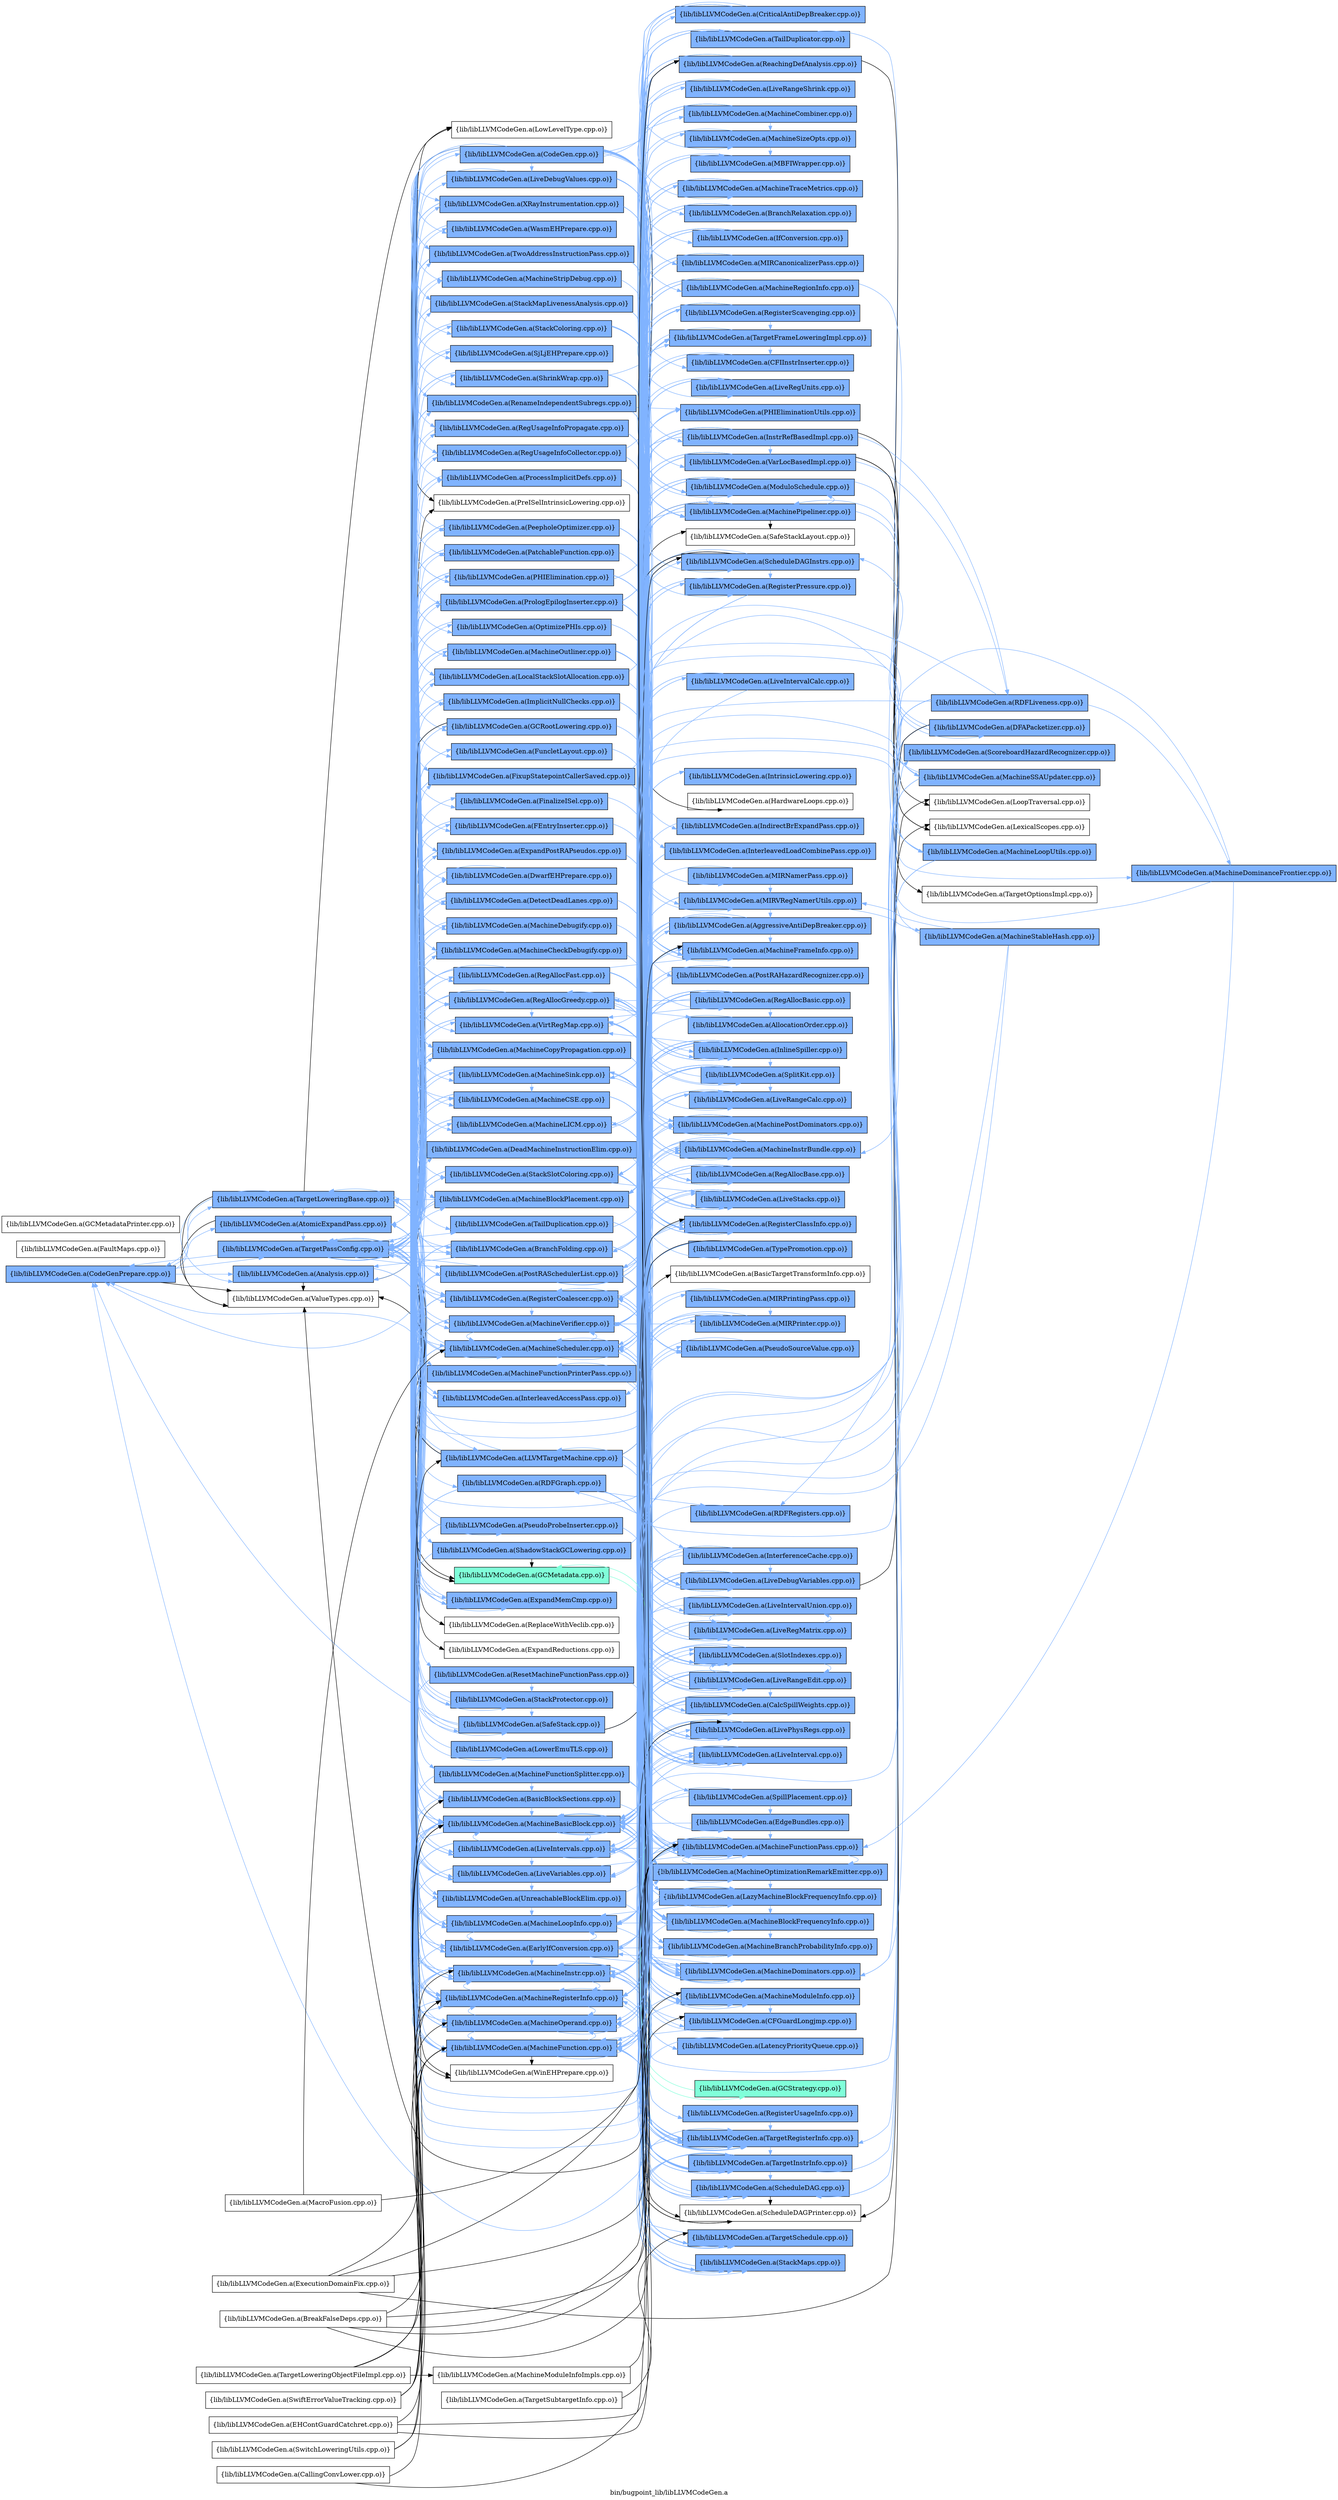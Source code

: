digraph "bin/bugpoint_lib/libLLVMCodeGen.a" {
	label="bin/bugpoint_lib/libLLVMCodeGen.a";
	rankdir=LR;
	{ rank=same; Node0x560d43688048;  }
	{ rank=same; Node0x560d43684fd8; Node0x560d43685668; Node0x560d4368fa78; Node0x560d4366eb48; Node0x560d4368d598;  }
	{ rank=same; Node0x560d4367b4d8; Node0x560d4367bc58; Node0x560d4367c838; Node0x560d43674958; Node0x560d4367a678; Node0x560d436795e8; Node0x560d4366b2b8; Node0x560d4366a4f8; Node0x560d43685078; Node0x560d43685f78; Node0x560d4367cb08; Node0x560d43678288; Node0x560d43679ef8; Node0x560d4367ada8; Node0x560d4366c848; Node0x560d4366ac28; Node0x560d4366ca28; Node0x560d43684268; Node0x560d4366ee18; Node0x560d4366ce88; Node0x560d4368ecb8; Node0x560d4366f318; Node0x560d43682a58; Node0x560d436831d8; Node0x560d436818d8; Node0x560d4367ff88; Node0x560d43680668; Node0x560d4367e688; Node0x560d43678198; Node0x560d43670498; Node0x560d4366f4a8; Node0x560d436716b8; Node0x560d43676ed8; Node0x560d43677b58; Node0x560d43679458; Node0x560d43678b98; Node0x560d436749f8; Node0x560d436754e8; Node0x560d43676208; Node0x560d43674868; Node0x560d43674ef8; Node0x560d436757b8; Node0x560d4367d9b8; Node0x560d4367db48; Node0x560d4367bf28; Node0x560d4367ac18; Node0x560d4367ba28; Node0x560d4368c968; Node0x560d4368eda8; Node0x560d4366a868; Node0x560d4366bda8; Node0x560d43672ab8; Node0x560d43672338; Node0x560d43673af8; Node0x560d43673418; Node0x560d4366ff98; Node0x560d4368a208; Node0x560d4368bba8; Node0x560d4368bc48; Node0x560d4368af28; Node0x560d4368d4a8; Node0x560d4368c9b8; Node0x560d4368c0f8; Node0x560d4368e588; Node0x560d4368dd68; Node0x560d4368d638; Node0x560d43680c08; Node0x560d4367fb28; Node0x560d4367fdf8; Node0x560d43690838; Node0x560d4368e768; Node0x560d4368e268; Node0x560d4366fb88; Node0x560d4366f8b8; Node0x560d43670038; Node0x560d43671078; Node0x560d43671848;  }
	{ rank=same; Node0x560d43678e68; Node0x560d436856b8; Node0x560d4367a5d8; Node0x560d4367abc8; Node0x560d43691f08; Node0x560d436905b8; Node0x560d436915a8; Node0x560d43683778; Node0x560d4366c118; Node0x560d43682ff8; Node0x560d4367a308; Node0x560d43684538; Node0x560d43682cd8; Node0x560d436860b8; Node0x560d4366ee68; Node0x560d4367bc08; Node0x560d4366ab38; Node0x560d4366c2a8; Node0x560d43691ff8; Node0x560d43684df8; Node0x560d436846c8; Node0x560d4366ced8; Node0x560d4366a8b8; Node0x560d4366da68; Node0x560d43670da8; Node0x560d436705d8; Node0x560d43681dd8; Node0x560d4366e878; Node0x560d4368e038; Node0x560d436755d8; Node0x560d436714d8; Node0x560d4366fe58; Node0x560d4367b3e8; Node0x560d4367ad08; Node0x560d43682328; Node0x560d4366b308; Node0x560d43682558; Node0x560d43678aa8; Node0x560d43681158; Node0x560d43681e28; Node0x560d43686748; Node0x560d436862e8; Node0x560d436701c8; Node0x560d43683908; Node0x560d43679778; Node0x560d4366dd38; Node0x560d43670a38; Node0x560d436721f8; Node0x560d43672108; Node0x560d43673be8; Node0x560d4367acb8; Node0x560d4367b578; Node0x560d436771a8; Node0x560d436874b8; Node0x560d43687c38; Node0x560d43676c08; Node0x560d436764d8; Node0x560d43684088; Node0x560d4366f1d8; Node0x560d436788c8; Node0x560d4367d238; Node0x560d4367ae48; Node0x560d4368ac08; Node0x560d43689038; Node0x560d4368c5f8; Node0x560d4368b608; Node0x560d4368ba68; Node0x560d43674458; Node0x560d43670538; Node0x560d43691198; Node0x560d4367c2e8; Node0x560d43688a48; Node0x560d4368e808; Node0x560d4366c488; Node0x560d4366bb78; Node0x560d4368a3e8; Node0x560d436715c8; Node0x560d43671de8;  }
	{ rank=same; Node0x560d43688048;  }
	{ rank=same; Node0x560d43684fd8; Node0x560d43685668; Node0x560d4368fa78; Node0x560d4366eb48; Node0x560d4368d598;  }
	{ rank=same; Node0x560d4367b4d8; Node0x560d4367bc58; Node0x560d4367c838; Node0x560d43674958; Node0x560d4367a678; Node0x560d436795e8; Node0x560d4366b2b8; Node0x560d4366a4f8; Node0x560d43685078; Node0x560d43685f78; Node0x560d4367cb08; Node0x560d43678288; Node0x560d43679ef8; Node0x560d4367ada8; Node0x560d4366c848; Node0x560d4366ac28; Node0x560d4366ca28; Node0x560d43684268; Node0x560d4366ee18; Node0x560d4366ce88; Node0x560d4368ecb8; Node0x560d4366f318; Node0x560d43682a58; Node0x560d436831d8; Node0x560d436818d8; Node0x560d4367ff88; Node0x560d43680668; Node0x560d4367e688; Node0x560d43678198; Node0x560d43670498; Node0x560d4366f4a8; Node0x560d436716b8; Node0x560d43676ed8; Node0x560d43677b58; Node0x560d43679458; Node0x560d43678b98; Node0x560d436749f8; Node0x560d436754e8; Node0x560d43676208; Node0x560d43674868; Node0x560d43674ef8; Node0x560d436757b8; Node0x560d4367d9b8; Node0x560d4367db48; Node0x560d4367bf28; Node0x560d4367ac18; Node0x560d4367ba28; Node0x560d4368c968; Node0x560d4368eda8; Node0x560d4366a868; Node0x560d4366bda8; Node0x560d43672ab8; Node0x560d43672338; Node0x560d43673af8; Node0x560d43673418; Node0x560d4366ff98; Node0x560d4368a208; Node0x560d4368bba8; Node0x560d4368bc48; Node0x560d4368af28; Node0x560d4368d4a8; Node0x560d4368c9b8; Node0x560d4368c0f8; Node0x560d4368e588; Node0x560d4368dd68; Node0x560d4368d638; Node0x560d43680c08; Node0x560d4367fb28; Node0x560d4367fdf8; Node0x560d43690838; Node0x560d4368e768; Node0x560d4368e268; Node0x560d4366fb88; Node0x560d4366f8b8; Node0x560d43670038; Node0x560d43671078; Node0x560d43671848;  }
	{ rank=same; Node0x560d43678e68; Node0x560d436856b8; Node0x560d4367a5d8; Node0x560d4367abc8; Node0x560d43691f08; Node0x560d436905b8; Node0x560d436915a8; Node0x560d43683778; Node0x560d4366c118; Node0x560d43682ff8; Node0x560d4367a308; Node0x560d43684538; Node0x560d43682cd8; Node0x560d436860b8; Node0x560d4366ee68; Node0x560d4367bc08; Node0x560d4366ab38; Node0x560d4366c2a8; Node0x560d43691ff8; Node0x560d43684df8; Node0x560d436846c8; Node0x560d4366ced8; Node0x560d4366a8b8; Node0x560d4366da68; Node0x560d43670da8; Node0x560d436705d8; Node0x560d43681dd8; Node0x560d4366e878; Node0x560d4368e038; Node0x560d436755d8; Node0x560d436714d8; Node0x560d4366fe58; Node0x560d4367b3e8; Node0x560d4367ad08; Node0x560d43682328; Node0x560d4366b308; Node0x560d43682558; Node0x560d43678aa8; Node0x560d43681158; Node0x560d43681e28; Node0x560d43686748; Node0x560d436862e8; Node0x560d436701c8; Node0x560d43683908; Node0x560d43679778; Node0x560d4366dd38; Node0x560d43670a38; Node0x560d436721f8; Node0x560d43672108; Node0x560d43673be8; Node0x560d4367acb8; Node0x560d4367b578; Node0x560d436771a8; Node0x560d436874b8; Node0x560d43687c38; Node0x560d43676c08; Node0x560d436764d8; Node0x560d43684088; Node0x560d4366f1d8; Node0x560d436788c8; Node0x560d4367d238; Node0x560d4367ae48; Node0x560d4368ac08; Node0x560d43689038; Node0x560d4368c5f8; Node0x560d4368b608; Node0x560d4368ba68; Node0x560d43674458; Node0x560d43670538; Node0x560d43691198; Node0x560d4367c2e8; Node0x560d43688a48; Node0x560d4368e808; Node0x560d4366c488; Node0x560d4366bb78; Node0x560d4368a3e8; Node0x560d436715c8; Node0x560d43671de8;  }

	Node0x560d43688048 [shape=record,shape=box,group=2,style=filled,fillcolor="0.600000 0.5 1",label="{lib/libLLVMCodeGen.a(CodeGenPrepare.cpp.o)}"];
	Node0x560d43688048 -> Node0x560d43684fd8[color="0.600000 0.5 1"];
	Node0x560d43688048 -> Node0x560d43685668[color="0.600000 0.5 1"];
	Node0x560d43688048 -> Node0x560d4368fa78[color="0.600000 0.5 1"];
	Node0x560d43688048 -> Node0x560d4366eb48[color="0.600000 0.5 1"];
	Node0x560d43688048 -> Node0x560d4368d598;
	Node0x560d4367cb08 [shape=record,shape=box,group=2,style=filled,fillcolor="0.600000 0.5 1",label="{lib/libLLVMCodeGen.a(ExpandMemCmp.cpp.o)}"];
	Node0x560d4367cb08 -> Node0x560d43685668[color="0.600000 0.5 1"];
	Node0x560d4367cb08 -> Node0x560d4366eb48[color="0.600000 0.5 1"];
	Node0x560d43676c08 [shape=record,shape=box,group=0,label="{lib/libLLVMCodeGen.a(HardwareLoops.cpp.o)}"];
	Node0x560d4366ce88 [shape=record,shape=box,group=2,style=filled,fillcolor="0.600000 0.5 1",label="{lib/libLLVMCodeGen.a(SafeStack.cpp.o)}"];
	Node0x560d4366ce88 -> Node0x560d43685668[color="0.600000 0.5 1"];
	Node0x560d4366ce88 -> Node0x560d43688048[color="0.600000 0.5 1"];
	Node0x560d4366ce88 -> Node0x560d436755d8[color="0.600000 0.5 1"];
	Node0x560d4366ce88 -> Node0x560d436714d8;
	Node0x560d4366ce88 -> Node0x560d4366eb48[color="0.600000 0.5 1"];
	Node0x560d43675b28 [shape=record,shape=box,group=0,label="{lib/libLLVMCodeGen.a(FaultMaps.cpp.o)}"];
	Node0x560d436795e8 [shape=record,shape=box,group=2,style=filled,fillcolor="0.600000 0.5 1",label="{lib/libLLVMCodeGen.a(MachineFunction.cpp.o)}"];
	Node0x560d436795e8 -> Node0x560d4367bc58[color="0.600000 0.5 1"];
	Node0x560d436795e8 -> Node0x560d4367a308[color="0.600000 0.5 1"];
	Node0x560d436795e8 -> Node0x560d4367c838[color="0.600000 0.5 1"];
	Node0x560d436795e8 -> Node0x560d4366c118[color="0.600000 0.5 1"];
	Node0x560d436795e8 -> Node0x560d4366b2b8[color="0.600000 0.5 1"];
	Node0x560d436795e8 -> Node0x560d4366a4f8[color="0.600000 0.5 1"];
	Node0x560d436795e8 -> Node0x560d43684538[color="0.600000 0.5 1"];
	Node0x560d436795e8 -> Node0x560d436905b8[color="0.600000 0.5 1"];
	Node0x560d436795e8 -> Node0x560d43670038;
	Node0x560d4367bc08 [shape=record,shape=box,group=2,style=filled,fillcolor="0.600000 0.5 1",label="{lib/libLLVMCodeGen.a(MachineFunctionPass.cpp.o)}"];
	Node0x560d4367bc08 -> Node0x560d4367ada8[color="0.600000 0.5 1"];
	Node0x560d4367bc08 -> Node0x560d4366c118[color="0.600000 0.5 1"];
	Node0x560d4367bc08 -> Node0x560d4366ab38[color="0.600000 0.5 1"];
	Node0x560d4367c838 [shape=record,shape=box,group=2,style=filled,fillcolor="0.600000 0.5 1",label="{lib/libLLVMCodeGen.a(MachineInstr.cpp.o)}"];
	Node0x560d4367c838 -> Node0x560d4367bc58[color="0.600000 0.5 1"];
	Node0x560d4367c838 -> Node0x560d436795e8[color="0.600000 0.5 1"];
	Node0x560d4367c838 -> Node0x560d4366b2b8[color="0.600000 0.5 1"];
	Node0x560d4367c838 -> Node0x560d4366a4f8[color="0.600000 0.5 1"];
	Node0x560d4367c838 -> Node0x560d436915a8[color="0.600000 0.5 1"];
	Node0x560d4367c838 -> Node0x560d436905b8[color="0.600000 0.5 1"];
	Node0x560d4366b8f8 [shape=record,shape=box,group=0,label="{lib/libLLVMCodeGen.a(MachineModuleInfoImpls.cpp.o)}"];
	Node0x560d4366b8f8 -> Node0x560d4366c118;
	Node0x560d436915a8 [shape=record,shape=box,group=2,style=filled,fillcolor="0.600000 0.5 1",label="{lib/libLLVMCodeGen.a(StackMaps.cpp.o)}"];
	Node0x560d436915a8 -> Node0x560d436795e8[color="0.600000 0.5 1"];
	Node0x560d436915a8 -> Node0x560d4367c838[color="0.600000 0.5 1"];
	Node0x560d436915a8 -> Node0x560d436905b8[color="0.600000 0.5 1"];
	Node0x560d4367bc58 [shape=record,shape=box,group=2,style=filled,fillcolor="0.600000 0.5 1",label="{lib/libLLVMCodeGen.a(MachineBasicBlock.cpp.o)}"];
	Node0x560d4367bc58 -> Node0x560d43678288[color="0.600000 0.5 1"];
	Node0x560d4367bc58 -> Node0x560d43678e68[color="0.600000 0.5 1"];
	Node0x560d4367bc58 -> Node0x560d436856b8[color="0.600000 0.5 1"];
	Node0x560d4367bc58 -> Node0x560d43679ef8[color="0.600000 0.5 1"];
	Node0x560d4367bc58 -> Node0x560d4367a5d8[color="0.600000 0.5 1"];
	Node0x560d4367bc58 -> Node0x560d436795e8[color="0.600000 0.5 1"];
	Node0x560d4367bc58 -> Node0x560d4367abc8[color="0.600000 0.5 1"];
	Node0x560d4367bc58 -> Node0x560d4367c838[color="0.600000 0.5 1"];
	Node0x560d4367bc58 -> Node0x560d4366c848[color="0.600000 0.5 1"];
	Node0x560d4367bc58 -> Node0x560d4366a4f8[color="0.600000 0.5 1"];
	Node0x560d4367bc58 -> Node0x560d43691f08[color="0.600000 0.5 1"];
	Node0x560d4367bc58 -> Node0x560d436905b8[color="0.600000 0.5 1"];
	Node0x560d4366a4f8 [shape=record,shape=box,group=2,style=filled,fillcolor="0.600000 0.5 1",label="{lib/libLLVMCodeGen.a(MachineRegisterInfo.cpp.o)}"];
	Node0x560d4366a4f8 -> Node0x560d4367bc58[color="0.600000 0.5 1"];
	Node0x560d4366a4f8 -> Node0x560d436795e8[color="0.600000 0.5 1"];
	Node0x560d4366a4f8 -> Node0x560d4367c838[color="0.600000 0.5 1"];
	Node0x560d4366a4f8 -> Node0x560d4366b2b8[color="0.600000 0.5 1"];
	Node0x560d4366a4f8 -> Node0x560d436905b8[color="0.600000 0.5 1"];
	Node0x560d43683908 [shape=record,shape=box,group=2,style=filled,fillcolor="0.600000 0.5 1",label="{lib/libLLVMCodeGen.a(LiveRegMatrix.cpp.o)}"];
	Node0x560d43683908 -> Node0x560d43678288[color="0.600000 0.5 1"];
	Node0x560d43683908 -> Node0x560d43678e68[color="0.600000 0.5 1"];
	Node0x560d43683908 -> Node0x560d43679778[color="0.600000 0.5 1"];
	Node0x560d43683908 -> Node0x560d4367bc08[color="0.600000 0.5 1"];
	Node0x560d43683908 -> Node0x560d4366fb88[color="0.600000 0.5 1"];
	Node0x560d4366b2b8 [shape=record,shape=box,group=2,style=filled,fillcolor="0.600000 0.5 1",label="{lib/libLLVMCodeGen.a(MachineOperand.cpp.o)}"];
	Node0x560d4366b2b8 -> Node0x560d4367bc58[color="0.600000 0.5 1"];
	Node0x560d4366b2b8 -> Node0x560d436795e8[color="0.600000 0.5 1"];
	Node0x560d4366b2b8 -> Node0x560d4366a4f8[color="0.600000 0.5 1"];
	Node0x560d4366b2b8 -> Node0x560d43682cd8[color="0.600000 0.5 1"];
	Node0x560d4366b2b8 -> Node0x560d43684538[color="0.600000 0.5 1"];
	Node0x560d4366b2b8 -> Node0x560d436905b8[color="0.600000 0.5 1"];
	Node0x560d436905b8 [shape=record,shape=box,group=2,style=filled,fillcolor="0.600000 0.5 1",label="{lib/libLLVMCodeGen.a(TargetRegisterInfo.cpp.o)}"];
	Node0x560d436905b8 -> Node0x560d4367bc58[color="0.600000 0.5 1"];
	Node0x560d436905b8 -> Node0x560d4367c838[color="0.600000 0.5 1"];
	Node0x560d436905b8 -> Node0x560d4366a4f8[color="0.600000 0.5 1"];
	Node0x560d436905b8 -> Node0x560d4368e038[color="0.600000 0.5 1"];
	Node0x560d436843f8 [shape=record,shape=box,group=0,label="{lib/libLLVMCodeGen.a(CallingConvLower.cpp.o)}"];
	Node0x560d436843f8 -> Node0x560d4367a308;
	Node0x560d436843f8 -> Node0x560d436795e8;
	Node0x560d436755d8 [shape=record,shape=box,group=2,style=filled,fillcolor="0.600000 0.5 1",label="{lib/libLLVMCodeGen.a(IntrinsicLowering.cpp.o)}"];
	Node0x560d436755d8 -> Node0x560d43685668[color="0.600000 0.5 1"];
	Node0x560d4367a308 [shape=record,shape=box,group=2,style=filled,fillcolor="0.600000 0.5 1",label="{lib/libLLVMCodeGen.a(MachineFrameInfo.cpp.o)}"];
	Node0x560d4367a308 -> Node0x560d4366a4f8[color="0.600000 0.5 1"];
	Node0x560d4368fa78 [shape=record,shape=box,group=2,style=filled,fillcolor="0.600000 0.5 1",label="{lib/libLLVMCodeGen.a(TargetLoweringBase.cpp.o)}"];
	Node0x560d4368fa78 -> Node0x560d43684fd8[color="0.600000 0.5 1"];
	Node0x560d4368fa78 -> Node0x560d43685668[color="0.600000 0.5 1"];
	Node0x560d4368fa78 -> Node0x560d43688048[color="0.600000 0.5 1"];
	Node0x560d4368fa78 -> Node0x560d43674958[color="0.600000 0.5 1"];
	Node0x560d4368fa78 -> Node0x560d4367a678[color="0.600000 0.5 1"];
	Node0x560d4368fa78 -> Node0x560d4367b4d8;
	Node0x560d4368fa78 -> Node0x560d4367bc58[color="0.600000 0.5 1"];
	Node0x560d4368fa78 -> Node0x560d436795e8[color="0.600000 0.5 1"];
	Node0x560d4368fa78 -> Node0x560d4367c838[color="0.600000 0.5 1"];
	Node0x560d4368fa78 -> Node0x560d4366b2b8[color="0.600000 0.5 1"];
	Node0x560d4368fa78 -> Node0x560d4366a4f8[color="0.600000 0.5 1"];
	Node0x560d4368fa78 -> Node0x560d43685078[color="0.600000 0.5 1"];
	Node0x560d4368fa78 -> Node0x560d4368d598;
	Node0x560d4368d598 [shape=record,shape=box,group=0,label="{lib/libLLVMCodeGen.a(ValueTypes.cpp.o)}"];
	Node0x560d436856b8 [shape=record,shape=box,group=2,style=filled,fillcolor="0.600000 0.5 1",label="{lib/libLLVMCodeGen.a(LivePhysRegs.cpp.o)}"];
	Node0x560d436856b8 -> Node0x560d4367bc58[color="0.600000 0.5 1"];
	Node0x560d436856b8 -> Node0x560d4367c838[color="0.600000 0.5 1"];
	Node0x560d436856b8 -> Node0x560d4366a4f8[color="0.600000 0.5 1"];
	Node0x560d436856b8 -> Node0x560d436905b8[color="0.600000 0.5 1"];
	Node0x560d43679ef8 [shape=record,shape=box,group=2,style=filled,fillcolor="0.600000 0.5 1",label="{lib/libLLVMCodeGen.a(LiveVariables.cpp.o)}"];
	Node0x560d43679ef8 -> Node0x560d4367bc58[color="0.600000 0.5 1"];
	Node0x560d43679ef8 -> Node0x560d4367bc08[color="0.600000 0.5 1"];
	Node0x560d43679ef8 -> Node0x560d4367c838[color="0.600000 0.5 1"];
	Node0x560d43679ef8 -> Node0x560d4366a4f8[color="0.600000 0.5 1"];
	Node0x560d43679ef8 -> Node0x560d4368e268[color="0.600000 0.5 1"];
	Node0x560d4367a5d8 [shape=record,shape=box,group=2,style=filled,fillcolor="0.600000 0.5 1",label="{lib/libLLVMCodeGen.a(MachineDominators.cpp.o)}"];
	Node0x560d4367a5d8 -> Node0x560d43685f78[color="0.600000 0.5 1"];
	Node0x560d4367a5d8 -> Node0x560d43678aa8[color="0.600000 0.5 1"];
	Node0x560d4367a5d8 -> Node0x560d4367bc58[color="0.600000 0.5 1"];
	Node0x560d4367a5d8 -> Node0x560d4367bc08[color="0.600000 0.5 1"];
	Node0x560d4368e038 [shape=record,shape=box,group=2,style=filled,fillcolor="0.600000 0.5 1",label="{lib/libLLVMCodeGen.a(TargetInstrInfo.cpp.o)}"];
	Node0x560d4368e038 -> Node0x560d4367bc58[color="0.600000 0.5 1"];
	Node0x560d4368e038 -> Node0x560d436795e8[color="0.600000 0.5 1"];
	Node0x560d4368e038 -> Node0x560d4367c838[color="0.600000 0.5 1"];
	Node0x560d4368e038 -> Node0x560d4366b2b8[color="0.600000 0.5 1"];
	Node0x560d4368e038 -> Node0x560d4366a4f8[color="0.600000 0.5 1"];
	Node0x560d4368e038 -> Node0x560d43670da8[color="0.600000 0.5 1"];
	Node0x560d4368e038 -> Node0x560d436915a8[color="0.600000 0.5 1"];
	Node0x560d4368e038 -> Node0x560d4368d8b8[color="0.600000 0.5 1"];
	Node0x560d4368e038 -> Node0x560d43691ff8[color="0.600000 0.5 1"];
	Node0x560d4368e808 [shape=record,shape=box,group=2,style=filled,fillcolor="0.600000 0.5 1",label="{lib/libLLVMCodeGen.a(TargetFrameLoweringImpl.cpp.o)}"];
	Node0x560d4368e808 -> Node0x560d43687c38[color="0.600000 0.5 1"];
	Node0x560d4368e808 -> Node0x560d4367a308[color="0.600000 0.5 1"];
	Node0x560d4368e808 -> Node0x560d4366a4f8[color="0.600000 0.5 1"];
	Node0x560d4366e468 [shape=record,shape=box,group=0,label="{lib/libLLVMCodeGen.a(TargetOptionsImpl.cpp.o)}"];
	Node0x560d43691d28 [shape=record,shape=box,group=0,label="{lib/libLLVMCodeGen.a(TargetSubtargetInfo.cpp.o)}"];
	Node0x560d43691d28 -> Node0x560d43691ff8;
	Node0x560d43684fd8 [shape=record,shape=box,group=2,style=filled,fillcolor="0.600000 0.5 1",label="{lib/libLLVMCodeGen.a(Analysis.cpp.o)}"];
	Node0x560d43684fd8 -> Node0x560d4367b4d8;
	Node0x560d43684fd8 -> Node0x560d4367bc58[color="0.600000 0.5 1"];
	Node0x560d43684fd8 -> Node0x560d4367c838[color="0.600000 0.5 1"];
	Node0x560d43684fd8 -> Node0x560d4368d598;
	Node0x560d4367b4d8 [shape=record,shape=box,group=0,label="{lib/libLLVMCodeGen.a(LowLevelType.cpp.o)}"];
	Node0x560d43683688 [shape=record,shape=box,group=0,label="{lib/libLLVMCodeGen.a(MacroFusion.cpp.o)}"];
	Node0x560d43683688 -> Node0x560d4366ac28;
	Node0x560d43683688 -> Node0x560d436705d8;
	Node0x560d43685668 [shape=record,shape=box,group=2,style=filled,fillcolor="0.600000 0.5 1",label="{lib/libLLVMCodeGen.a(AtomicExpandPass.cpp.o)}"];
	Node0x560d43685668 -> Node0x560d4366eb48[color="0.600000 0.5 1"];
	Node0x560d43685668 -> Node0x560d4368d598;
	Node0x560d43683778 [shape=record,shape=box,group=0,label="{lib/libLLVMCodeGen.a(BasicTargetTransformInfo.cpp.o)}"];
	Node0x560d43683c78 [shape=record,shape=box,group=0,label="{lib/libLLVMCodeGen.a(BreakFalseDeps.cpp.o)}"];
	Node0x560d43683c78 -> Node0x560d436856b8;
	Node0x560d43683c78 -> Node0x560d4367bc08;
	Node0x560d43683c78 -> Node0x560d4366b2b8;
	Node0x560d43683c78 -> Node0x560d436862e8;
	Node0x560d43683c78 -> Node0x560d4366a8b8;
	Node0x560d436874b8 [shape=record,shape=box,group=2,style=filled,fillcolor="0.600000 0.5 1",label="{lib/libLLVMCodeGen.a(CFGuardLongjmp.cpp.o)}"];
	Node0x560d436874b8 -> Node0x560d436795e8[color="0.600000 0.5 1"];
	Node0x560d436874b8 -> Node0x560d4367bc08[color="0.600000 0.5 1"];
	Node0x560d436874b8 -> Node0x560d4367c838[color="0.600000 0.5 1"];
	Node0x560d43687c38 [shape=record,shape=box,group=2,style=filled,fillcolor="0.600000 0.5 1",label="{lib/libLLVMCodeGen.a(CFIInstrInserter.cpp.o)}"];
	Node0x560d43687c38 -> Node0x560d4367bc58[color="0.600000 0.5 1"];
	Node0x560d43687c38 -> Node0x560d436795e8[color="0.600000 0.5 1"];
	Node0x560d43687c38 -> Node0x560d4367bc08[color="0.600000 0.5 1"];
	Node0x560d43687c38 -> Node0x560d4367c838[color="0.600000 0.5 1"];
	Node0x560d43685f78 [shape=record,shape=box,group=2,style=filled,fillcolor="0.600000 0.5 1",label="{lib/libLLVMCodeGen.a(EarlyIfConversion.cpp.o)}"];
	Node0x560d43685f78 -> Node0x560d4367bc58[color="0.600000 0.5 1"];
	Node0x560d43685f78 -> Node0x560d4366ee68[color="0.600000 0.5 1"];
	Node0x560d43685f78 -> Node0x560d4367a5d8[color="0.600000 0.5 1"];
	Node0x560d43685f78 -> Node0x560d4367bc08[color="0.600000 0.5 1"];
	Node0x560d43685f78 -> Node0x560d4367c838[color="0.600000 0.5 1"];
	Node0x560d43685f78 -> Node0x560d4366c848[color="0.600000 0.5 1"];
	Node0x560d43685f78 -> Node0x560d4366b2b8[color="0.600000 0.5 1"];
	Node0x560d43685f78 -> Node0x560d4366ab38[color="0.600000 0.5 1"];
	Node0x560d43685f78 -> Node0x560d4366a4f8[color="0.600000 0.5 1"];
	Node0x560d43685f78 -> Node0x560d4366c2a8[color="0.600000 0.5 1"];
	Node0x560d43685f78 -> Node0x560d43691ff8[color="0.600000 0.5 1"];
	Node0x560d4367c608 [shape=record,shape=box,group=0,label="{lib/libLLVMCodeGen.a(EHContGuardCatchret.cpp.o)}"];
	Node0x560d4367c608 -> Node0x560d436874b8;
	Node0x560d4367c608 -> Node0x560d4367bc58;
	Node0x560d4367c608 -> Node0x560d4367bc08;
	Node0x560d4367ce28 [shape=record,shape=box,group=0,label="{lib/libLLVMCodeGen.a(ExecutionDomainFix.cpp.o)}"];
	Node0x560d4367ce28 -> Node0x560d4367ac68;
	Node0x560d4367ce28 -> Node0x560d4367bc08;
	Node0x560d4367ce28 -> Node0x560d4366a4f8;
	Node0x560d4367ce28 -> Node0x560d436862e8;
	Node0x560d436764d8 [shape=record,shape=box,group=2,style=filled,fillcolor="0.600000 0.5 1",label="{lib/libLLVMCodeGen.a(IndirectBrExpandPass.cpp.o)}"];
	Node0x560d436764d8 -> Node0x560d4366eb48[color="0.600000 0.5 1"];
	Node0x560d43674958 [shape=record,shape=box,group=2,style=filled,fillcolor="0.600000 0.5 1",label="{lib/libLLVMCodeGen.a(InterleavedAccessPass.cpp.o)}"];
	Node0x560d43674958 -> Node0x560d4366eb48[color="0.600000 0.5 1"];
	Node0x560d43684088 [shape=record,shape=box,group=2,style=filled,fillcolor="0.600000 0.5 1",label="{lib/libLLVMCodeGen.a(LiveRangeShrink.cpp.o)}"];
	Node0x560d43684088 -> Node0x560d4367bc58[color="0.600000 0.5 1"];
	Node0x560d43684088 -> Node0x560d4367bc08[color="0.600000 0.5 1"];
	Node0x560d43684088 -> Node0x560d4367c838[color="0.600000 0.5 1"];
	Node0x560d43684088 -> Node0x560d4366a4f8[color="0.600000 0.5 1"];
	Node0x560d4367a678 [shape=record,shape=box,group=2,style=filled,fillcolor="0.600000 0.5 1",label="{lib/libLLVMCodeGen.a(LLVMTargetMachine.cpp.o)}"];
	Node0x560d4367a678 -> Node0x560d43683778;
	Node0x560d4367a678 -> Node0x560d43688048[color="0.600000 0.5 1"];
	Node0x560d4367a678 -> Node0x560d4366c118[color="0.600000 0.5 1"];
	Node0x560d4367a678 -> Node0x560d43682ff8[color="0.600000 0.5 1"];
	Node0x560d4367a678 -> Node0x560d4368fa78[color="0.600000 0.5 1"];
	Node0x560d4367a678 -> Node0x560d4366eb48[color="0.600000 0.5 1"];
	Node0x560d4367a678 -> Node0x560d4368d598;
	Node0x560d4366f1d8 [shape=record,shape=box,group=2,style=filled,fillcolor="0.600000 0.5 1",label="{lib/libLLVMCodeGen.a(MachineCombiner.cpp.o)}"];
	Node0x560d4366f1d8 -> Node0x560d43678aa8[color="0.600000 0.5 1"];
	Node0x560d4366f1d8 -> Node0x560d4367bc58[color="0.600000 0.5 1"];
	Node0x560d4366f1d8 -> Node0x560d4367a5d8[color="0.600000 0.5 1"];
	Node0x560d4366f1d8 -> Node0x560d436795e8[color="0.600000 0.5 1"];
	Node0x560d4366f1d8 -> Node0x560d4367bc08[color="0.600000 0.5 1"];
	Node0x560d4366f1d8 -> Node0x560d4367c838[color="0.600000 0.5 1"];
	Node0x560d4366f1d8 -> Node0x560d4366c848[color="0.600000 0.5 1"];
	Node0x560d4366f1d8 -> Node0x560d4366a4f8[color="0.600000 0.5 1"];
	Node0x560d4366f1d8 -> Node0x560d4366b308[color="0.600000 0.5 1"];
	Node0x560d4366f1d8 -> Node0x560d4366c2a8[color="0.600000 0.5 1"];
	Node0x560d4366f1d8 -> Node0x560d4366a8b8[color="0.600000 0.5 1"];
	Node0x560d4366f1d8 -> Node0x560d43691ff8[color="0.600000 0.5 1"];
	Node0x560d4366ac28 [shape=record,shape=box,group=2,style=filled,fillcolor="0.600000 0.5 1",label="{lib/libLLVMCodeGen.a(MachineScheduler.cpp.o)}"];
	Node0x560d4366ac28 -> Node0x560d43678288[color="0.600000 0.5 1"];
	Node0x560d4366ac28 -> Node0x560d43678e68[color="0.600000 0.5 1"];
	Node0x560d4366ac28 -> Node0x560d4367bc58[color="0.600000 0.5 1"];
	Node0x560d4366ac28 -> Node0x560d4367a5d8[color="0.600000 0.5 1"];
	Node0x560d4366ac28 -> Node0x560d436795e8[color="0.600000 0.5 1"];
	Node0x560d4366ac28 -> Node0x560d4367bc08[color="0.600000 0.5 1"];
	Node0x560d4366ac28 -> Node0x560d4367c838[color="0.600000 0.5 1"];
	Node0x560d4366ac28 -> Node0x560d4366c848[color="0.600000 0.5 1"];
	Node0x560d4366ac28 -> Node0x560d4366ca28[color="0.600000 0.5 1"];
	Node0x560d4366ac28 -> Node0x560d4366a8b8[color="0.600000 0.5 1"];
	Node0x560d4366ac28 -> Node0x560d4366da68[color="0.600000 0.5 1"];
	Node0x560d4366ac28 -> Node0x560d43670da8[color="0.600000 0.5 1"];
	Node0x560d4366ac28 -> Node0x560d436705d8[color="0.600000 0.5 1"];
	Node0x560d4366ac28 -> Node0x560d43691f08[color="0.600000 0.5 1"];
	Node0x560d4366ac28 -> Node0x560d4366eb48[color="0.600000 0.5 1"];
	Node0x560d4366ac28 -> Node0x560d43691ff8[color="0.600000 0.5 1"];
	Node0x560d43684268 [shape=record,shape=box,group=2,style=filled,fillcolor="0.600000 0.5 1",label="{lib/libLLVMCodeGen.a(PseudoProbeInserter.cpp.o)}"];
	Node0x560d43684268 -> Node0x560d4367bc58[color="0.600000 0.5 1"];
	Node0x560d43684268 -> Node0x560d436795e8[color="0.600000 0.5 1"];
	Node0x560d43684268 -> Node0x560d4367bc08[color="0.600000 0.5 1"];
	Node0x560d43684268 -> Node0x560d4367c838[color="0.600000 0.5 1"];
	Node0x560d43684268 -> Node0x560d4366eb48[color="0.600000 0.5 1"];
	Node0x560d436862e8 [shape=record,shape=box,group=2,style=filled,fillcolor="0.600000 0.5 1",label="{lib/libLLVMCodeGen.a(ReachingDefAnalysis.cpp.o)}"];
	Node0x560d436862e8 -> Node0x560d436856b8[color="0.600000 0.5 1"];
	Node0x560d436862e8 -> Node0x560d4367ac68;
	Node0x560d436862e8 -> Node0x560d4367bc58[color="0.600000 0.5 1"];
	Node0x560d436862e8 -> Node0x560d4367bc08[color="0.600000 0.5 1"];
	Node0x560d436862e8 -> Node0x560d4367c838[color="0.600000 0.5 1"];
	Node0x560d4368f2a8 [shape=record,shape=box,group=0,label="{lib/libLLVMCodeGen.a(TargetLoweringObjectFileImpl.cpp.o)}"];
	Node0x560d4368f2a8 -> Node0x560d4367bc58;
	Node0x560d4368f2a8 -> Node0x560d436795e8;
	Node0x560d4368f2a8 -> Node0x560d4366b8f8;
	Node0x560d4368f2a8 -> Node0x560d4368ecb8;
	Node0x560d4366eb48 [shape=record,shape=box,group=2,style=filled,fillcolor="0.600000 0.5 1",label="{lib/libLLVMCodeGen.a(TargetPassConfig.cpp.o)}"];
	Node0x560d4366eb48 -> Node0x560d43688048[color="0.600000 0.5 1"];
	Node0x560d4366eb48 -> Node0x560d43685f78[color="0.600000 0.5 1"];
	Node0x560d4366eb48 -> Node0x560d4367cb08[color="0.600000 0.5 1"];
	Node0x560d4366eb48 -> Node0x560d43678288[color="0.600000 0.5 1"];
	Node0x560d4366eb48 -> Node0x560d43679ef8[color="0.600000 0.5 1"];
	Node0x560d4366eb48 -> Node0x560d4367ada8[color="0.600000 0.5 1"];
	Node0x560d4366eb48 -> Node0x560d4366c848[color="0.600000 0.5 1"];
	Node0x560d4366eb48 -> Node0x560d4366ac28[color="0.600000 0.5 1"];
	Node0x560d4366eb48 -> Node0x560d4366ca28[color="0.600000 0.5 1"];
	Node0x560d4366eb48 -> Node0x560d43684268[color="0.600000 0.5 1"];
	Node0x560d4366eb48 -> Node0x560d4366ee18[color="0.600000 0.5 1"];
	Node0x560d4366eb48 -> Node0x560d4366ce88[color="0.600000 0.5 1"];
	Node0x560d4366eb48 -> Node0x560d4368ecb8[color="0.600000 0.5 1"];
	Node0x560d4366eb48 -> Node0x560d4366f318[color="0.600000 0.5 1"];
	Node0x560d4366eb48 -> Node0x560d43682a58[color="0.600000 0.5 1"];
	Node0x560d4366eb48 -> Node0x560d436831d8[color="0.600000 0.5 1"];
	Node0x560d4366eb48 -> Node0x560d436818d8[color="0.600000 0.5 1"];
	Node0x560d4366eb48 -> Node0x560d4367ff88[color="0.600000 0.5 1"];
	Node0x560d4366eb48 -> Node0x560d43680668[color="0.600000 0.5 1"];
	Node0x560d4366eb48 -> Node0x560d4367e688[color="0.600000 0.5 1"];
	Node0x560d4366eb48 -> Node0x560d43678198[color="0.600000 0.5 1"];
	Node0x560d4366eb48 -> Node0x560d43670498[color="0.600000 0.5 1"];
	Node0x560d4366eb48 -> Node0x560d4366f4a8[color="0.600000 0.5 1"];
	Node0x560d4366eb48 -> Node0x560d436716b8[color="0.600000 0.5 1"];
	Node0x560d4366eb48 -> Node0x560d43676ed8[color="0.600000 0.5 1"];
	Node0x560d4366eb48 -> Node0x560d43677b58[color="0.600000 0.5 1"];
	Node0x560d4366eb48 -> Node0x560d43679458[color="0.600000 0.5 1"];
	Node0x560d4366eb48 -> Node0x560d43678b98[color="0.600000 0.5 1"];
	Node0x560d4366eb48 -> Node0x560d436749f8[color="0.600000 0.5 1"];
	Node0x560d4366eb48 -> Node0x560d436754e8[color="0.600000 0.5 1"];
	Node0x560d4366eb48 -> Node0x560d43676208[color="0.600000 0.5 1"];
	Node0x560d4366eb48 -> Node0x560d43674868[color="0.600000 0.5 1"];
	Node0x560d4366eb48 -> Node0x560d43674ef8[color="0.600000 0.5 1"];
	Node0x560d4366eb48 -> Node0x560d436757b8[color="0.600000 0.5 1"];
	Node0x560d4366eb48 -> Node0x560d4367d9b8[color="0.600000 0.5 1"];
	Node0x560d4366eb48 -> Node0x560d4367db48[color="0.600000 0.5 1"];
	Node0x560d4366eb48 -> Node0x560d4367bf28;
	Node0x560d4366eb48 -> Node0x560d4367ac18[color="0.600000 0.5 1"];
	Node0x560d4366eb48 -> Node0x560d4367ba28[color="0.600000 0.5 1"];
	Node0x560d4366eb48 -> Node0x560d4368c968[color="0.600000 0.5 1"];
	Node0x560d4366eb48 -> Node0x560d4368eda8[color="0.600000 0.5 1"];
	Node0x560d4366eb48 -> Node0x560d4366a868[color="0.600000 0.5 1"];
	Node0x560d4366eb48 -> Node0x560d4366bda8[color="0.600000 0.5 1"];
	Node0x560d4366eb48 -> Node0x560d43672ab8[color="0.600000 0.5 1"];
	Node0x560d4366eb48 -> Node0x560d43672338[color="0.600000 0.5 1"];
	Node0x560d4366eb48 -> Node0x560d43673af8;
	Node0x560d4366eb48 -> Node0x560d43673418[color="0.600000 0.5 1"];
	Node0x560d4366eb48 -> Node0x560d4366ff98[color="0.600000 0.5 1"];
	Node0x560d4366eb48 -> Node0x560d4368a208[color="0.600000 0.5 1"];
	Node0x560d4366eb48 -> Node0x560d4368bba8[color="0.600000 0.5 1"];
	Node0x560d4366eb48 -> Node0x560d4368bc48[color="0.600000 0.5 1"];
	Node0x560d4366eb48 -> Node0x560d4368af28[color="0.600000 0.5 1"];
	Node0x560d4366eb48 -> Node0x560d4368d4a8[color="0.600000 0.5 1"];
	Node0x560d4366eb48 -> Node0x560d4368c9b8[color="0.600000 0.5 1"];
	Node0x560d4366eb48 -> Node0x560d4368c0f8[color="0.600000 0.5 1"];
	Node0x560d4366eb48 -> Node0x560d4368e588[color="0.600000 0.5 1"];
	Node0x560d4366eb48 -> Node0x560d4368dd68[color="0.600000 0.5 1"];
	Node0x560d4366eb48 -> Node0x560d4368d638;
	Node0x560d4366eb48 -> Node0x560d43680c08;
	Node0x560d4366eb48 -> Node0x560d4367fb28[color="0.600000 0.5 1"];
	Node0x560d4366eb48 -> Node0x560d4367fdf8[color="0.600000 0.5 1"];
	Node0x560d4366eb48 -> Node0x560d43690838[color="0.600000 0.5 1"];
	Node0x560d4366eb48 -> Node0x560d4368e768[color="0.600000 0.5 1"];
	Node0x560d4366eb48 -> Node0x560d4368e268[color="0.600000 0.5 1"];
	Node0x560d4366eb48 -> Node0x560d4366fb88[color="0.600000 0.5 1"];
	Node0x560d4366eb48 -> Node0x560d4366f8b8[color="0.600000 0.5 1"];
	Node0x560d4366eb48 -> Node0x560d43670038;
	Node0x560d4366eb48 -> Node0x560d43671078[color="0.600000 0.5 1"];
	Node0x560d4366eb48 -> Node0x560d43671848[color="0.600000 0.5 1"];
	Node0x560d4366c118 [shape=record,shape=box,group=2,style=filled,fillcolor="0.600000 0.5 1",label="{lib/libLLVMCodeGen.a(MachineModuleInfo.cpp.o)}"];
	Node0x560d4366c118 -> Node0x560d436874b8[color="0.600000 0.5 1"];
	Node0x560d4366c118 -> Node0x560d4367a678[color="0.600000 0.5 1"];
	Node0x560d4366c118 -> Node0x560d436795e8[color="0.600000 0.5 1"];
	Node0x560d4366c848 [shape=record,shape=box,group=2,style=filled,fillcolor="0.600000 0.5 1",label="{lib/libLLVMCodeGen.a(MachineLoopInfo.cpp.o)}"];
	Node0x560d4366c848 -> Node0x560d43685f78[color="0.600000 0.5 1"];
	Node0x560d4366c848 -> Node0x560d4367bc58[color="0.600000 0.5 1"];
	Node0x560d4366c848 -> Node0x560d4367a5d8[color="0.600000 0.5 1"];
	Node0x560d4366c848 -> Node0x560d4367bc08[color="0.600000 0.5 1"];
	Node0x560d4366c848 -> Node0x560d4367c838[color="0.600000 0.5 1"];
	Node0x560d4366c848 -> Node0x560d4366a4f8[color="0.600000 0.5 1"];
	Node0x560d43686748 [shape=record,shape=box,group=2,style=filled,fillcolor="0.600000 0.5 1",label="{lib/libLLVMCodeGen.a(EdgeBundles.cpp.o)}"];
	Node0x560d43686748 -> Node0x560d4367bc58[color="0.600000 0.5 1"];
	Node0x560d43686748 -> Node0x560d4367bc08[color="0.600000 0.5 1"];
	Node0x560d4366ea58 [shape=record,shape=box,group=2,style=filled,fillcolor="0.600000 0.5 1",label="{lib/libLLVMCodeGen.a(MachineDominanceFrontier.cpp.o)}"];
	Node0x560d4366ea58 -> Node0x560d4367bc58[color="0.600000 0.5 1"];
	Node0x560d4366ea58 -> Node0x560d4367a5d8[color="0.600000 0.5 1"];
	Node0x560d4366ea58 -> Node0x560d4367bc08[color="0.600000 0.5 1"];
	Node0x560d43685078 [shape=record,shape=box,group=2,style=filled,fillcolor="0.600000 0.5 1",label="{lib/libLLVMCodeGen.a(RDFGraph.cpp.o)}"];
	Node0x560d43685078 -> Node0x560d43678e68[color="0.600000 0.5 1"];
	Node0x560d43685078 -> Node0x560d4367bc58[color="0.600000 0.5 1"];
	Node0x560d43685078 -> Node0x560d4367a5d8[color="0.600000 0.5 1"];
	Node0x560d43685078 -> Node0x560d436795e8[color="0.600000 0.5 1"];
	Node0x560d43685078 -> Node0x560d4367c838[color="0.600000 0.5 1"];
	Node0x560d43685078 -> Node0x560d436860b8[color="0.600000 0.5 1"];
	Node0x560d436852f8 [shape=record,shape=box,group=2,style=filled,fillcolor="0.600000 0.5 1",label="{lib/libLLVMCodeGen.a(RDFLiveness.cpp.o)}"];
	Node0x560d436852f8 -> Node0x560d4367bc58[color="0.600000 0.5 1"];
	Node0x560d436852f8 -> Node0x560d4366ea58[color="0.600000 0.5 1"];
	Node0x560d436852f8 -> Node0x560d4367a5d8[color="0.600000 0.5 1"];
	Node0x560d436852f8 -> Node0x560d4367c838[color="0.600000 0.5 1"];
	Node0x560d436852f8 -> Node0x560d43685078[color="0.600000 0.5 1"];
	Node0x560d436852f8 -> Node0x560d436860b8[color="0.600000 0.5 1"];
	Node0x560d436852f8 -> Node0x560d436905b8[color="0.600000 0.5 1"];
	Node0x560d436860b8 [shape=record,shape=box,group=2,style=filled,fillcolor="0.600000 0.5 1",label="{lib/libLLVMCodeGen.a(RDFRegisters.cpp.o)}"];
	Node0x560d436860b8 -> Node0x560d436905b8[color="0.600000 0.5 1"];
	Node0x560d43678288 [shape=record,shape=box,group=2,style=filled,fillcolor="0.600000 0.5 1",label="{lib/libLLVMCodeGen.a(LiveIntervals.cpp.o)}"];
	Node0x560d43678288 -> Node0x560d43678e68[color="0.600000 0.5 1"];
	Node0x560d43678288 -> Node0x560d43684df8[color="0.600000 0.5 1"];
	Node0x560d43678288 -> Node0x560d436846c8[color="0.600000 0.5 1"];
	Node0x560d43678288 -> Node0x560d43679ef8[color="0.600000 0.5 1"];
	Node0x560d43678288 -> Node0x560d4367bc58[color="0.600000 0.5 1"];
	Node0x560d43678288 -> Node0x560d4366ced8[color="0.600000 0.5 1"];
	Node0x560d43678288 -> Node0x560d4367a5d8[color="0.600000 0.5 1"];
	Node0x560d43678288 -> Node0x560d436795e8[color="0.600000 0.5 1"];
	Node0x560d43678288 -> Node0x560d4367bc08[color="0.600000 0.5 1"];
	Node0x560d43678288 -> Node0x560d4367c838[color="0.600000 0.5 1"];
	Node0x560d43678288 -> Node0x560d4366c848[color="0.600000 0.5 1"];
	Node0x560d43678288 -> Node0x560d4366a4f8[color="0.600000 0.5 1"];
	Node0x560d43678288 -> Node0x560d43691f08[color="0.600000 0.5 1"];
	Node0x560d43678288 -> Node0x560d436915a8[color="0.600000 0.5 1"];
	Node0x560d43678288 -> Node0x560d436905b8[color="0.600000 0.5 1"];
	Node0x560d43691f08 [shape=record,shape=box,group=2,style=filled,fillcolor="0.600000 0.5 1",label="{lib/libLLVMCodeGen.a(SlotIndexes.cpp.o)}"];
	Node0x560d43691f08 -> Node0x560d4367bc58[color="0.600000 0.5 1"];
	Node0x560d43691f08 -> Node0x560d4367bc08[color="0.600000 0.5 1"];
	Node0x560d43691f08 -> Node0x560d4366e878[color="0.600000 0.5 1"];
	Node0x560d4366fb88 [shape=record,shape=box,group=2,style=filled,fillcolor="0.600000 0.5 1",label="{lib/libLLVMCodeGen.a(VirtRegMap.cpp.o)}"];
	Node0x560d4366fb88 -> Node0x560d43678288[color="0.600000 0.5 1"];
	Node0x560d4366fb88 -> Node0x560d43678e68[color="0.600000 0.5 1"];
	Node0x560d4366fb88 -> Node0x560d4367bc58[color="0.600000 0.5 1"];
	Node0x560d4366fb88 -> Node0x560d4367a308[color="0.600000 0.5 1"];
	Node0x560d4366fb88 -> Node0x560d4367bc08[color="0.600000 0.5 1"];
	Node0x560d4366fb88 -> Node0x560d4367c838[color="0.600000 0.5 1"];
	Node0x560d4366fb88 -> Node0x560d4366b2b8[color="0.600000 0.5 1"];
	Node0x560d4366fb88 -> Node0x560d4366a4f8[color="0.600000 0.5 1"];
	Node0x560d4366fb88 -> Node0x560d43681dd8[color="0.600000 0.5 1"];
	Node0x560d4366fb88 -> Node0x560d43691f08[color="0.600000 0.5 1"];
	Node0x560d4366fb88 -> Node0x560d43670a38[color="0.600000 0.5 1"];
	Node0x560d4366fb88 -> Node0x560d436905b8[color="0.600000 0.5 1"];
	Node0x560d4366b9e8 [shape=record,shape=box,group=2,style=filled,fillcolor="0.600000 0.5 1",label="{lib/libLLVMCodeGen.a(MachineSSAUpdater.cpp.o)}"];
	Node0x560d4366b9e8 -> Node0x560d4367bc58[color="0.600000 0.5 1"];
	Node0x560d4366b9e8 -> Node0x560d436795e8[color="0.600000 0.5 1"];
	Node0x560d4366b9e8 -> Node0x560d4367c838[color="0.600000 0.5 1"];
	Node0x560d4366b9e8 -> Node0x560d4366b2b8[color="0.600000 0.5 1"];
	Node0x560d4366b9e8 -> Node0x560d4366a4f8[color="0.600000 0.5 1"];
	Node0x560d43678aa8 [shape=record,shape=box,group=2,style=filled,fillcolor="0.600000 0.5 1",label="{lib/libLLVMCodeGen.a(LazyMachineBlockFrequencyInfo.cpp.o)}"];
	Node0x560d43678aa8 -> Node0x560d4366ced8[color="0.600000 0.5 1"];
	Node0x560d43678aa8 -> Node0x560d4366ee68[color="0.600000 0.5 1"];
	Node0x560d43678aa8 -> Node0x560d4367a5d8[color="0.600000 0.5 1"];
	Node0x560d43678aa8 -> Node0x560d4367bc08[color="0.600000 0.5 1"];
	Node0x560d43678aa8 -> Node0x560d4366c848[color="0.600000 0.5 1"];
	Node0x560d4366b308 [shape=record,shape=box,group=2,style=filled,fillcolor="0.600000 0.5 1",label="{lib/libLLVMCodeGen.a(MachineSizeOpts.cpp.o)}"];
	Node0x560d4366b308 -> Node0x560d4366ced8[color="0.600000 0.5 1"];
	Node0x560d4366b308 -> Node0x560d43682558[color="0.600000 0.5 1"];
	Node0x560d43691ff8 [shape=record,shape=box,group=2,style=filled,fillcolor="0.600000 0.5 1",label="{lib/libLLVMCodeGen.a(TargetSchedule.cpp.o)}"];
	Node0x560d43691ff8 -> Node0x560d4367c838[color="0.600000 0.5 1"];
	Node0x560d43691ff8 -> Node0x560d4368e038[color="0.600000 0.5 1"];
	Node0x560d43670038 [shape=record,shape=box,group=0,label="{lib/libLLVMCodeGen.a(WinEHPrepare.cpp.o)}"];
	Node0x560d4366a8b8 [shape=record,shape=box,group=2,style=filled,fillcolor="0.600000 0.5 1",label="{lib/libLLVMCodeGen.a(RegisterClassInfo.cpp.o)}"];
	Node0x560d4366a8b8 -> Node0x560d4366a4f8[color="0.600000 0.5 1"];
	Node0x560d4366ee68 [shape=record,shape=box,group=2,style=filled,fillcolor="0.600000 0.5 1",label="{lib/libLLVMCodeGen.a(MachineBranchProbabilityInfo.cpp.o)}"];
	Node0x560d4366ee68 -> Node0x560d4367bc58[color="0.600000 0.5 1"];
	Node0x560d4366ab38 [shape=record,shape=box,group=2,style=filled,fillcolor="0.600000 0.5 1",label="{lib/libLLVMCodeGen.a(MachineOptimizationRemarkEmitter.cpp.o)}"];
	Node0x560d4366ab38 -> Node0x560d43678aa8[color="0.600000 0.5 1"];
	Node0x560d4366ab38 -> Node0x560d4366ced8[color="0.600000 0.5 1"];
	Node0x560d4366ab38 -> Node0x560d4367bc08[color="0.600000 0.5 1"];
	Node0x560d4366ab38 -> Node0x560d4367c838[color="0.600000 0.5 1"];
	Node0x560d4366c2a8 [shape=record,shape=box,group=2,style=filled,fillcolor="0.600000 0.5 1",label="{lib/libLLVMCodeGen.a(MachineTraceMetrics.cpp.o)}"];
	Node0x560d4366c2a8 -> Node0x560d436856b8[color="0.600000 0.5 1"];
	Node0x560d4366c2a8 -> Node0x560d4367bc58[color="0.600000 0.5 1"];
	Node0x560d4366c2a8 -> Node0x560d4366ced8[color="0.600000 0.5 1"];
	Node0x560d4366c2a8 -> Node0x560d4366ee68[color="0.600000 0.5 1"];
	Node0x560d4366c2a8 -> Node0x560d4367bc08[color="0.600000 0.5 1"];
	Node0x560d4366c2a8 -> Node0x560d4367c838[color="0.600000 0.5 1"];
	Node0x560d4366c2a8 -> Node0x560d4366c848[color="0.600000 0.5 1"];
	Node0x560d4366c2a8 -> Node0x560d4366a4f8[color="0.600000 0.5 1"];
	Node0x560d4366c2a8 -> Node0x560d43691ff8[color="0.600000 0.5 1"];
	Node0x560d4367ac68 [shape=record,shape=box,group=0,label="{lib/libLLVMCodeGen.a(LoopTraversal.cpp.o)}"];
	Node0x560d4366ced8 [shape=record,shape=box,group=2,style=filled,fillcolor="0.600000 0.5 1",label="{lib/libLLVMCodeGen.a(MachineBlockFrequencyInfo.cpp.o)}"];
	Node0x560d4366ced8 -> Node0x560d4367bc58[color="0.600000 0.5 1"];
	Node0x560d4366ced8 -> Node0x560d4366ee68[color="0.600000 0.5 1"];
	Node0x560d4366ced8 -> Node0x560d436795e8[color="0.600000 0.5 1"];
	Node0x560d4366ced8 -> Node0x560d4367bc08[color="0.600000 0.5 1"];
	Node0x560d4366ced8 -> Node0x560d4366c848[color="0.600000 0.5 1"];
	Node0x560d43678e68 [shape=record,shape=box,group=2,style=filled,fillcolor="0.600000 0.5 1",label="{lib/libLLVMCodeGen.a(LiveInterval.cpp.o)}"];
	Node0x560d43678e68 -> Node0x560d43678288[color="0.600000 0.5 1"];
	Node0x560d43678e68 -> Node0x560d4366b2b8[color="0.600000 0.5 1"];
	Node0x560d43678e68 -> Node0x560d4366a4f8[color="0.600000 0.5 1"];
	Node0x560d43678e68 -> Node0x560d4366ee18[color="0.600000 0.5 1"];
	Node0x560d43678e68 -> Node0x560d43691f08[color="0.600000 0.5 1"];
	Node0x560d43678e68 -> Node0x560d436905b8[color="0.600000 0.5 1"];
	Node0x560d43684df8 [shape=record,shape=box,group=2,style=filled,fillcolor="0.600000 0.5 1",label="{lib/libLLVMCodeGen.a(LiveRangeCalc.cpp.o)}"];
	Node0x560d43684df8 -> Node0x560d43678e68[color="0.600000 0.5 1"];
	Node0x560d43684df8 -> Node0x560d4367a5d8[color="0.600000 0.5 1"];
	Node0x560d436846c8 [shape=record,shape=box,group=2,style=filled,fillcolor="0.600000 0.5 1",label="{lib/libLLVMCodeGen.a(LiveIntervalCalc.cpp.o)}"];
	Node0x560d436846c8 -> Node0x560d43678e68[color="0.600000 0.5 1"];
	Node0x560d436846c8 -> Node0x560d43684df8[color="0.600000 0.5 1"];
	Node0x560d436846c8 -> Node0x560d4367c838[color="0.600000 0.5 1"];
	Node0x560d436846c8 -> Node0x560d4366a4f8[color="0.600000 0.5 1"];
	Node0x560d4366ee18 [shape=record,shape=box,group=2,style=filled,fillcolor="0.600000 0.5 1",label="{lib/libLLVMCodeGen.a(RegisterCoalescer.cpp.o)}"];
	Node0x560d4366ee18 -> Node0x560d43678288[color="0.600000 0.5 1"];
	Node0x560d4366ee18 -> Node0x560d43678e68[color="0.600000 0.5 1"];
	Node0x560d4366ee18 -> Node0x560d4367bc58[color="0.600000 0.5 1"];
	Node0x560d4366ee18 -> Node0x560d4367a5d8[color="0.600000 0.5 1"];
	Node0x560d4366ee18 -> Node0x560d436795e8[color="0.600000 0.5 1"];
	Node0x560d4366ee18 -> Node0x560d4367bc08[color="0.600000 0.5 1"];
	Node0x560d4366ee18 -> Node0x560d4367c838[color="0.600000 0.5 1"];
	Node0x560d4366ee18 -> Node0x560d4366c848[color="0.600000 0.5 1"];
	Node0x560d4366ee18 -> Node0x560d4366b2b8[color="0.600000 0.5 1"];
	Node0x560d4366ee18 -> Node0x560d4366a4f8[color="0.600000 0.5 1"];
	Node0x560d4366ee18 -> Node0x560d4366ac28[color="0.600000 0.5 1"];
	Node0x560d4366ee18 -> Node0x560d4366ca28[color="0.600000 0.5 1"];
	Node0x560d4366ee18 -> Node0x560d4366a8b8[color="0.600000 0.5 1"];
	Node0x560d4366ee18 -> Node0x560d4366e878[color="0.600000 0.5 1"];
	Node0x560d4366ee18 -> Node0x560d43691f08[color="0.600000 0.5 1"];
	Node0x560d4366ee18 -> Node0x560d4368e038[color="0.600000 0.5 1"];
	Node0x560d4366ee18 -> Node0x560d436905b8[color="0.600000 0.5 1"];
	Node0x560d43679778 [shape=record,shape=box,group=2,style=filled,fillcolor="0.600000 0.5 1",label="{lib/libLLVMCodeGen.a(LiveIntervalUnion.cpp.o)}"];
	Node0x560d43679778 -> Node0x560d43683908[color="0.600000 0.5 1"];
	Node0x560d43679778 -> Node0x560d43691f08[color="0.600000 0.5 1"];
	Node0x560d43679778 -> Node0x560d436905b8[color="0.600000 0.5 1"];
	Node0x560d4368e268 [shape=record,shape=box,group=2,style=filled,fillcolor="0.600000 0.5 1",label="{lib/libLLVMCodeGen.a(UnreachableBlockElim.cpp.o)}"];
	Node0x560d4368e268 -> Node0x560d43685f78[color="0.600000 0.5 1"];
	Node0x560d4368e268 -> Node0x560d4367bc58[color="0.600000 0.5 1"];
	Node0x560d4368e268 -> Node0x560d4367a5d8[color="0.600000 0.5 1"];
	Node0x560d4368e268 -> Node0x560d436795e8[color="0.600000 0.5 1"];
	Node0x560d4368e268 -> Node0x560d4367bc08[color="0.600000 0.5 1"];
	Node0x560d4368e268 -> Node0x560d4367c838[color="0.600000 0.5 1"];
	Node0x560d4368e268 -> Node0x560d4366c848[color="0.600000 0.5 1"];
	Node0x560d4368e268 -> Node0x560d4366b2b8[color="0.600000 0.5 1"];
	Node0x560d4368e268 -> Node0x560d4366a4f8[color="0.600000 0.5 1"];
	Node0x560d43682ff8 [shape=record,shape=box,group=2,style=filled,fillcolor="0.600000 0.5 1",label="{lib/libLLVMCodeGen.a(MIRPrintingPass.cpp.o)}"];
	Node0x560d43682ff8 -> Node0x560d4367bc08[color="0.600000 0.5 1"];
	Node0x560d43682ff8 -> Node0x560d43682cd8[color="0.600000 0.5 1"];
	Node0x560d4367abc8 [shape=record,shape=box,group=2,style=filled,fillcolor="0.600000 0.5 1",label="{lib/libLLVMCodeGen.a(MachineInstrBundle.cpp.o)}"];
	Node0x560d4367abc8 -> Node0x560d4367bc58[color="0.600000 0.5 1"];
	Node0x560d4367abc8 -> Node0x560d436795e8[color="0.600000 0.5 1"];
	Node0x560d4367abc8 -> Node0x560d4367bc08[color="0.600000 0.5 1"];
	Node0x560d4367abc8 -> Node0x560d4367c838[color="0.600000 0.5 1"];
	Node0x560d43684538 [shape=record,shape=box,group=2,style=filled,fillcolor="0.600000 0.5 1",label="{lib/libLLVMCodeGen.a(PseudoSourceValue.cpp.o)}"];
	Node0x560d43684538 -> Node0x560d436795e8[color="0.600000 0.5 1"];
	Node0x560d4367ada8 [shape=record,shape=box,group=2,style=filled,fillcolor="0.600000 0.5 1",label="{lib/libLLVMCodeGen.a(MachineFunctionPrinterPass.cpp.o)}"];
	Node0x560d4367ada8 -> Node0x560d436795e8[color="0.600000 0.5 1"];
	Node0x560d4367ada8 -> Node0x560d4367bc08[color="0.600000 0.5 1"];
	Node0x560d4367ada8 -> Node0x560d43691f08[color="0.600000 0.5 1"];
	Node0x560d43682cd8 [shape=record,shape=box,group=2,style=filled,fillcolor="0.600000 0.5 1",label="{lib/libLLVMCodeGen.a(MIRPrinter.cpp.o)}"];
	Node0x560d43682cd8 -> Node0x560d43678e68[color="0.600000 0.5 1"];
	Node0x560d43682cd8 -> Node0x560d4367bc58[color="0.600000 0.5 1"];
	Node0x560d43682cd8 -> Node0x560d436795e8[color="0.600000 0.5 1"];
	Node0x560d43682cd8 -> Node0x560d4367c838[color="0.600000 0.5 1"];
	Node0x560d43682cd8 -> Node0x560d4366b2b8[color="0.600000 0.5 1"];
	Node0x560d43682cd8 -> Node0x560d4366a4f8[color="0.600000 0.5 1"];
	Node0x560d43682cd8 -> Node0x560d4366ca28[color="0.600000 0.5 1"];
	Node0x560d43682cd8 -> Node0x560d436905b8[color="0.600000 0.5 1"];
	Node0x560d4366ca28 [shape=record,shape=box,group=2,style=filled,fillcolor="0.600000 0.5 1",label="{lib/libLLVMCodeGen.a(MachineVerifier.cpp.o)}"];
	Node0x560d4366ca28 -> Node0x560d43678288[color="0.600000 0.5 1"];
	Node0x560d4366ca28 -> Node0x560d43678e68[color="0.600000 0.5 1"];
	Node0x560d4366ca28 -> Node0x560d43684df8[color="0.600000 0.5 1"];
	Node0x560d4366ca28 -> Node0x560d43679ef8[color="0.600000 0.5 1"];
	Node0x560d4366ca28 -> Node0x560d4367bc58[color="0.600000 0.5 1"];
	Node0x560d4366ca28 -> Node0x560d4366ced8[color="0.600000 0.5 1"];
	Node0x560d4366ca28 -> Node0x560d4367a308[color="0.600000 0.5 1"];
	Node0x560d4366ca28 -> Node0x560d436795e8[color="0.600000 0.5 1"];
	Node0x560d4366ca28 -> Node0x560d4367bc08[color="0.600000 0.5 1"];
	Node0x560d4366ca28 -> Node0x560d4367c838[color="0.600000 0.5 1"];
	Node0x560d4366ca28 -> Node0x560d4366b2b8[color="0.600000 0.5 1"];
	Node0x560d4366ca28 -> Node0x560d4366a4f8[color="0.600000 0.5 1"];
	Node0x560d4366ca28 -> Node0x560d4366ac28[color="0.600000 0.5 1"];
	Node0x560d4366ca28 -> Node0x560d43681dd8[color="0.600000 0.5 1"];
	Node0x560d4366ca28 -> Node0x560d43691f08[color="0.600000 0.5 1"];
	Node0x560d4366ca28 -> Node0x560d436915a8[color="0.600000 0.5 1"];
	Node0x560d4366ca28 -> Node0x560d436905b8[color="0.600000 0.5 1"];
	Node0x560d4366da68 [shape=record,shape=box,group=2,style=filled,fillcolor="0.600000 0.5 1",label="{lib/libLLVMCodeGen.a(RegisterPressure.cpp.o)}"];
	Node0x560d4366da68 -> Node0x560d43678288[color="0.600000 0.5 1"];
	Node0x560d4366da68 -> Node0x560d43678e68[color="0.600000 0.5 1"];
	Node0x560d4366da68 -> Node0x560d436856b8[color="0.600000 0.5 1"];
	Node0x560d4366da68 -> Node0x560d4367c838[color="0.600000 0.5 1"];
	Node0x560d4366da68 -> Node0x560d4366a4f8[color="0.600000 0.5 1"];
	Node0x560d4366da68 -> Node0x560d4366a8b8[color="0.600000 0.5 1"];
	Node0x560d43670da8 [shape=record,shape=box,group=2,style=filled,fillcolor="0.600000 0.5 1",label="{lib/libLLVMCodeGen.a(ScheduleDAG.cpp.o)}"];
	Node0x560d43670da8 -> Node0x560d4366ac28[color="0.600000 0.5 1"];
	Node0x560d43670da8 -> Node0x560d4366fe58;
	Node0x560d43670da8 -> Node0x560d436905b8[color="0.600000 0.5 1"];
	Node0x560d436705d8 [shape=record,shape=box,group=2,style=filled,fillcolor="0.600000 0.5 1",label="{lib/libLLVMCodeGen.a(ScheduleDAGInstrs.cpp.o)}"];
	Node0x560d436705d8 -> Node0x560d436856b8[color="0.600000 0.5 1"];
	Node0x560d436705d8 -> Node0x560d4367bc58[color="0.600000 0.5 1"];
	Node0x560d436705d8 -> Node0x560d436795e8[color="0.600000 0.5 1"];
	Node0x560d436705d8 -> Node0x560d4367c838[color="0.600000 0.5 1"];
	Node0x560d436705d8 -> Node0x560d4366a4f8[color="0.600000 0.5 1"];
	Node0x560d436705d8 -> Node0x560d4366ac28[color="0.600000 0.5 1"];
	Node0x560d436705d8 -> Node0x560d4366da68[color="0.600000 0.5 1"];
	Node0x560d436705d8 -> Node0x560d43670da8[color="0.600000 0.5 1"];
	Node0x560d436705d8 -> Node0x560d4366fe58;
	Node0x560d436705d8 -> Node0x560d43691ff8[color="0.600000 0.5 1"];
	Node0x560d43682558 [shape=record,shape=box,group=2,style=filled,fillcolor="0.600000 0.5 1",label="{lib/libLLVMCodeGen.a(MBFIWrapper.cpp.o)}"];
	Node0x560d43682558 -> Node0x560d4366ced8[color="0.600000 0.5 1"];
	Node0x560d43681dd8 [shape=record,shape=box,group=2,style=filled,fillcolor="0.600000 0.5 1",label="{lib/libLLVMCodeGen.a(LiveStacks.cpp.o)}"];
	Node0x560d43681dd8 -> Node0x560d43678288[color="0.600000 0.5 1"];
	Node0x560d43681dd8 -> Node0x560d43678e68[color="0.600000 0.5 1"];
	Node0x560d43681dd8 -> Node0x560d4367bc08[color="0.600000 0.5 1"];
	Node0x560d43681dd8 -> Node0x560d43691f08[color="0.600000 0.5 1"];
	Node0x560d43681dd8 -> Node0x560d436905b8[color="0.600000 0.5 1"];
	Node0x560d4366e878 [shape=record,shape=box,group=2,style=filled,fillcolor="0.600000 0.5 1",label="{lib/libLLVMCodeGen.a(LiveRangeEdit.cpp.o)}"];
	Node0x560d4366e878 -> Node0x560d43678288[color="0.600000 0.5 1"];
	Node0x560d4366e878 -> Node0x560d43678e68[color="0.600000 0.5 1"];
	Node0x560d4366e878 -> Node0x560d436795e8[color="0.600000 0.5 1"];
	Node0x560d4366e878 -> Node0x560d4367c838[color="0.600000 0.5 1"];
	Node0x560d4366e878 -> Node0x560d4366a4f8[color="0.600000 0.5 1"];
	Node0x560d4366e878 -> Node0x560d4366ee18[color="0.600000 0.5 1"];
	Node0x560d4366e878 -> Node0x560d4366dd38[color="0.600000 0.5 1"];
	Node0x560d4366e878 -> Node0x560d43691f08[color="0.600000 0.5 1"];
	Node0x560d4366e878 -> Node0x560d4368e038[color="0.600000 0.5 1"];
	Node0x560d4366e878 -> Node0x560d4366fb88[color="0.600000 0.5 1"];
	Node0x560d4366dd38 [shape=record,shape=box,group=2,style=filled,fillcolor="0.600000 0.5 1",label="{lib/libLLVMCodeGen.a(CalcSpillWeights.cpp.o)}"];
	Node0x560d4366dd38 -> Node0x560d43678288[color="0.600000 0.5 1"];
	Node0x560d4366dd38 -> Node0x560d43678e68[color="0.600000 0.5 1"];
	Node0x560d4366dd38 -> Node0x560d4367bc58[color="0.600000 0.5 1"];
	Node0x560d4366dd38 -> Node0x560d4367c838[color="0.600000 0.5 1"];
	Node0x560d4366dd38 -> Node0x560d4366ee18[color="0.600000 0.5 1"];
	Node0x560d4366dd38 -> Node0x560d4368e038[color="0.600000 0.5 1"];
	Node0x560d436714d8 [shape=record,shape=box,group=0,label="{lib/libLLVMCodeGen.a(SafeStackLayout.cpp.o)}"];
	Node0x560d4366fe58 [shape=record,shape=box,group=0,label="{lib/libLLVMCodeGen.a(ScheduleDAGPrinter.cpp.o)}"];
	Node0x560d4368d8b8 [shape=record,shape=box,group=2,style=filled,fillcolor="0.600000 0.5 1",label="{lib/libLLVMCodeGen.a(ScoreboardHazardRecognizer.cpp.o)}"];
	Node0x560d4368d8b8 -> Node0x560d43670da8[color="0.600000 0.5 1"];
	Node0x560d4368ecb8 [shape=record,shape=box,group=2,style=filled,fillcolor="0.600000 0.5 1",label="{lib/libLLVMCodeGen.a(BasicBlockSections.cpp.o)}"];
	Node0x560d4368ecb8 -> Node0x560d4367bc58[color="0.600000 0.5 1"];
	Node0x560d4368ecb8 -> Node0x560d436795e8[color="0.600000 0.5 1"];
	Node0x560d4368ecb8 -> Node0x560d4367bc08[color="0.600000 0.5 1"];
	Node0x560d4366f318 [shape=record,shape=box,group=2,style=filled,fillcolor="0.600000 0.5 1",label="{lib/libLLVMCodeGen.a(PostRASchedulerList.cpp.o)}"];
	Node0x560d4366f318 -> Node0x560d4367bc58[color="0.600000 0.5 1"];
	Node0x560d4366f318 -> Node0x560d4367a5d8[color="0.600000 0.5 1"];
	Node0x560d4366f318 -> Node0x560d4367bc08[color="0.600000 0.5 1"];
	Node0x560d4366f318 -> Node0x560d4367c838[color="0.600000 0.5 1"];
	Node0x560d4366f318 -> Node0x560d4366c848[color="0.600000 0.5 1"];
	Node0x560d4366f318 -> Node0x560d4366ac28[color="0.600000 0.5 1"];
	Node0x560d4366f318 -> Node0x560d4366a8b8[color="0.600000 0.5 1"];
	Node0x560d4366f318 -> Node0x560d43670da8[color="0.600000 0.5 1"];
	Node0x560d4366f318 -> Node0x560d436705d8[color="0.600000 0.5 1"];
	Node0x560d4366f318 -> Node0x560d4366fe58;
	Node0x560d4366f318 -> Node0x560d4366eb48[color="0.600000 0.5 1"];
	Node0x560d4366f318 -> Node0x560d4367b3e8[color="0.600000 0.5 1"];
	Node0x560d4366f318 -> Node0x560d4367ad08[color="0.600000 0.5 1"];
	Node0x560d4366f318 -> Node0x560d43682328[color="0.600000 0.5 1"];
	Node0x560d43682a58 [shape=record,shape=box,group=2,style=filled,fillcolor="0.600000 0.5 1",label="{lib/libLLVMCodeGen.a(BranchFolding.cpp.o)}"];
	Node0x560d43682a58 -> Node0x560d43684fd8[color="0.600000 0.5 1"];
	Node0x560d43682a58 -> Node0x560d43685f78[color="0.600000 0.5 1"];
	Node0x560d43682a58 -> Node0x560d436856b8[color="0.600000 0.5 1"];
	Node0x560d43682a58 -> Node0x560d4367bc58[color="0.600000 0.5 1"];
	Node0x560d43682a58 -> Node0x560d4366ced8[color="0.600000 0.5 1"];
	Node0x560d43682a58 -> Node0x560d4366ee68[color="0.600000 0.5 1"];
	Node0x560d43682a58 -> Node0x560d436795e8[color="0.600000 0.5 1"];
	Node0x560d43682a58 -> Node0x560d4367bc08[color="0.600000 0.5 1"];
	Node0x560d43682a58 -> Node0x560d4367abc8[color="0.600000 0.5 1"];
	Node0x560d43682a58 -> Node0x560d4367c838[color="0.600000 0.5 1"];
	Node0x560d43682a58 -> Node0x560d4366c848[color="0.600000 0.5 1"];
	Node0x560d43682a58 -> Node0x560d4366b308[color="0.600000 0.5 1"];
	Node0x560d43682a58 -> Node0x560d43682558[color="0.600000 0.5 1"];
	Node0x560d43682a58 -> Node0x560d4366ee18[color="0.600000 0.5 1"];
	Node0x560d43682a58 -> Node0x560d4368e038[color="0.600000 0.5 1"];
	Node0x560d43682a58 -> Node0x560d4366eb48[color="0.600000 0.5 1"];
	Node0x560d436831d8 [shape=record,shape=box,group=2,style=filled,fillcolor="0.600000 0.5 1",label="{lib/libLLVMCodeGen.a(TailDuplication.cpp.o)}"];
	Node0x560d436831d8 -> Node0x560d43678aa8[color="0.600000 0.5 1"];
	Node0x560d436831d8 -> Node0x560d4366ee68[color="0.600000 0.5 1"];
	Node0x560d436831d8 -> Node0x560d4367bc08[color="0.600000 0.5 1"];
	Node0x560d436831d8 -> Node0x560d43681158[color="0.600000 0.5 1"];
	Node0x560d436818d8 [shape=record,shape=box,group=2,style=filled,fillcolor="0.600000 0.5 1",label="{lib/libLLVMCodeGen.a(MachineBlockPlacement.cpp.o)}"];
	Node0x560d436818d8 -> Node0x560d43685f78[color="0.600000 0.5 1"];
	Node0x560d436818d8 -> Node0x560d4367bc58[color="0.600000 0.5 1"];
	Node0x560d436818d8 -> Node0x560d4366ced8[color="0.600000 0.5 1"];
	Node0x560d436818d8 -> Node0x560d4366ee68[color="0.600000 0.5 1"];
	Node0x560d436818d8 -> Node0x560d436795e8[color="0.600000 0.5 1"];
	Node0x560d436818d8 -> Node0x560d4367bc08[color="0.600000 0.5 1"];
	Node0x560d436818d8 -> Node0x560d4366c848[color="0.600000 0.5 1"];
	Node0x560d436818d8 -> Node0x560d4366ac28[color="0.600000 0.5 1"];
	Node0x560d436818d8 -> Node0x560d4366b308[color="0.600000 0.5 1"];
	Node0x560d436818d8 -> Node0x560d43682558[color="0.600000 0.5 1"];
	Node0x560d436818d8 -> Node0x560d4368fa78[color="0.600000 0.5 1"];
	Node0x560d436818d8 -> Node0x560d4366eb48[color="0.600000 0.5 1"];
	Node0x560d436818d8 -> Node0x560d43682a58[color="0.600000 0.5 1"];
	Node0x560d436818d8 -> Node0x560d43681158[color="0.600000 0.5 1"];
	Node0x560d436818d8 -> Node0x560d43681e28[color="0.600000 0.5 1"];
	Node0x560d4367ff88 [shape=record,shape=box,group=2,style=filled,fillcolor="0.600000 0.5 1",label="{lib/libLLVMCodeGen.a(StackSlotColoring.cpp.o)}"];
	Node0x560d4367ff88 -> Node0x560d43678288[color="0.600000 0.5 1"];
	Node0x560d4367ff88 -> Node0x560d43678e68[color="0.600000 0.5 1"];
	Node0x560d4367ff88 -> Node0x560d4366ced8[color="0.600000 0.5 1"];
	Node0x560d4367ff88 -> Node0x560d4367a5d8[color="0.600000 0.5 1"];
	Node0x560d4367ff88 -> Node0x560d4367a308[color="0.600000 0.5 1"];
	Node0x560d4367ff88 -> Node0x560d4367bc08[color="0.600000 0.5 1"];
	Node0x560d4367ff88 -> Node0x560d4367c838[color="0.600000 0.5 1"];
	Node0x560d4367ff88 -> Node0x560d4366c848[color="0.600000 0.5 1"];
	Node0x560d4367ff88 -> Node0x560d43681dd8[color="0.600000 0.5 1"];
	Node0x560d4367ff88 -> Node0x560d43684538[color="0.600000 0.5 1"];
	Node0x560d4367ff88 -> Node0x560d43691f08[color="0.600000 0.5 1"];
	Node0x560d43680668 [shape=record,shape=box,group=2,style=filled,fillcolor="0.600000 0.5 1",label="{lib/libLLVMCodeGen.a(DeadMachineInstructionElim.cpp.o)}"];
	Node0x560d43680668 -> Node0x560d4367bc58[color="0.600000 0.5 1"];
	Node0x560d43680668 -> Node0x560d4367bc08[color="0.600000 0.5 1"];
	Node0x560d43680668 -> Node0x560d4367c838[color="0.600000 0.5 1"];
	Node0x560d4367e688 [shape=record,shape=box,group=2,style=filled,fillcolor="0.600000 0.5 1",label="{lib/libLLVMCodeGen.a(MachineLICM.cpp.o)}"];
	Node0x560d4367e688 -> Node0x560d43686748[color="0.600000 0.5 1"];
	Node0x560d4367e688 -> Node0x560d4367bc58[color="0.600000 0.5 1"];
	Node0x560d4367e688 -> Node0x560d4366ced8[color="0.600000 0.5 1"];
	Node0x560d4367e688 -> Node0x560d4367a5d8[color="0.600000 0.5 1"];
	Node0x560d4367e688 -> Node0x560d436795e8[color="0.600000 0.5 1"];
	Node0x560d4367e688 -> Node0x560d4367bc08[color="0.600000 0.5 1"];
	Node0x560d4367e688 -> Node0x560d4367c838[color="0.600000 0.5 1"];
	Node0x560d4367e688 -> Node0x560d4366c848[color="0.600000 0.5 1"];
	Node0x560d4367e688 -> Node0x560d4366a4f8[color="0.600000 0.5 1"];
	Node0x560d4367e688 -> Node0x560d436862e8[color="0.600000 0.5 1"];
	Node0x560d4367e688 -> Node0x560d4368e038[color="0.600000 0.5 1"];
	Node0x560d4367e688 -> Node0x560d43691ff8[color="0.600000 0.5 1"];
	Node0x560d43678198 [shape=record,shape=box,group=2,style=filled,fillcolor="0.600000 0.5 1",label="{lib/libLLVMCodeGen.a(MachineCSE.cpp.o)}"];
	Node0x560d43678198 -> Node0x560d4367bc58[color="0.600000 0.5 1"];
	Node0x560d43678198 -> Node0x560d4366ced8[color="0.600000 0.5 1"];
	Node0x560d43678198 -> Node0x560d4367a5d8[color="0.600000 0.5 1"];
	Node0x560d43678198 -> Node0x560d4367bc08[color="0.600000 0.5 1"];
	Node0x560d43678198 -> Node0x560d4367c838[color="0.600000 0.5 1"];
	Node0x560d43678198 -> Node0x560d4366c848[color="0.600000 0.5 1"];
	Node0x560d43678198 -> Node0x560d4366b2b8[color="0.600000 0.5 1"];
	Node0x560d43678198 -> Node0x560d4366a4f8[color="0.600000 0.5 1"];
	Node0x560d43678198 -> Node0x560d4368e038[color="0.600000 0.5 1"];
	Node0x560d43670498 [shape=record,shape=box,group=2,style=filled,fillcolor="0.600000 0.5 1",label="{lib/libLLVMCodeGen.a(MachineSink.cpp.o)}"];
	Node0x560d43670498 -> Node0x560d43678e68[color="0.600000 0.5 1"];
	Node0x560d43670498 -> Node0x560d43679ef8[color="0.600000 0.5 1"];
	Node0x560d43670498 -> Node0x560d4367bc58[color="0.600000 0.5 1"];
	Node0x560d43670498 -> Node0x560d4366ced8[color="0.600000 0.5 1"];
	Node0x560d43670498 -> Node0x560d4366ee68[color="0.600000 0.5 1"];
	Node0x560d43670498 -> Node0x560d4367a5d8[color="0.600000 0.5 1"];
	Node0x560d43670498 -> Node0x560d436795e8[color="0.600000 0.5 1"];
	Node0x560d43670498 -> Node0x560d4367bc08[color="0.600000 0.5 1"];
	Node0x560d43670498 -> Node0x560d4367c838[color="0.600000 0.5 1"];
	Node0x560d43670498 -> Node0x560d4366c848[color="0.600000 0.5 1"];
	Node0x560d43670498 -> Node0x560d4366b2b8[color="0.600000 0.5 1"];
	Node0x560d43670498 -> Node0x560d4366a4f8[color="0.600000 0.5 1"];
	Node0x560d43670498 -> Node0x560d4366a8b8[color="0.600000 0.5 1"];
	Node0x560d43670498 -> Node0x560d4366da68[color="0.600000 0.5 1"];
	Node0x560d43670498 -> Node0x560d4368e038[color="0.600000 0.5 1"];
	Node0x560d43670498 -> Node0x560d436818d8[color="0.600000 0.5 1"];
	Node0x560d43670498 -> Node0x560d43681e28[color="0.600000 0.5 1"];
	Node0x560d43670498 -> Node0x560d43678198[color="0.600000 0.5 1"];
	Node0x560d43670498 -> Node0x560d436701c8[color="0.600000 0.5 1"];
	Node0x560d4366f4a8 [shape=record,shape=box,group=2,style=filled,fillcolor="0.600000 0.5 1",label="{lib/libLLVMCodeGen.a(MachineCopyPropagation.cpp.o)}"];
	Node0x560d4366f4a8 -> Node0x560d4367bc08[color="0.600000 0.5 1"];
	Node0x560d4366f4a8 -> Node0x560d4367c838[color="0.600000 0.5 1"];
	Node0x560d4366f4a8 -> Node0x560d4366b2b8[color="0.600000 0.5 1"];
	Node0x560d4366f4a8 -> Node0x560d4366a4f8[color="0.600000 0.5 1"];
	Node0x560d4366f4a8 -> Node0x560d43678198[color="0.600000 0.5 1"];
	Node0x560d4366f4a8 -> Node0x560d436905b8[color="0.600000 0.5 1"];
	Node0x560d436716b8 [shape=record,shape=box,group=2,style=filled,fillcolor="0.600000 0.5 1",label="{lib/libLLVMCodeGen.a(RegAllocGreedy.cpp.o)}"];
	Node0x560d436716b8 -> Node0x560d43685f78[color="0.600000 0.5 1"];
	Node0x560d436716b8 -> Node0x560d43686748[color="0.600000 0.5 1"];
	Node0x560d436716b8 -> Node0x560d43678288[color="0.600000 0.5 1"];
	Node0x560d436716b8 -> Node0x560d43678e68[color="0.600000 0.5 1"];
	Node0x560d436716b8 -> Node0x560d43683908[color="0.600000 0.5 1"];
	Node0x560d436716b8 -> Node0x560d43679778[color="0.600000 0.5 1"];
	Node0x560d436716b8 -> Node0x560d43679ef8[color="0.600000 0.5 1"];
	Node0x560d436716b8 -> Node0x560d4367bc58[color="0.600000 0.5 1"];
	Node0x560d436716b8 -> Node0x560d4366ced8[color="0.600000 0.5 1"];
	Node0x560d436716b8 -> Node0x560d4367a5d8[color="0.600000 0.5 1"];
	Node0x560d436716b8 -> Node0x560d4367bc08[color="0.600000 0.5 1"];
	Node0x560d436716b8 -> Node0x560d4367c838[color="0.600000 0.5 1"];
	Node0x560d436716b8 -> Node0x560d4366c848[color="0.600000 0.5 1"];
	Node0x560d436716b8 -> Node0x560d4366ab38[color="0.600000 0.5 1"];
	Node0x560d436716b8 -> Node0x560d4366ac28[color="0.600000 0.5 1"];
	Node0x560d436716b8 -> Node0x560d4366ca28[color="0.600000 0.5 1"];
	Node0x560d436716b8 -> Node0x560d43681dd8[color="0.600000 0.5 1"];
	Node0x560d436716b8 -> Node0x560d4366a8b8[color="0.600000 0.5 1"];
	Node0x560d436716b8 -> Node0x560d4366ee18[color="0.600000 0.5 1"];
	Node0x560d436716b8 -> Node0x560d4366e878[color="0.600000 0.5 1"];
	Node0x560d436716b8 -> Node0x560d4366dd38[color="0.600000 0.5 1"];
	Node0x560d436716b8 -> Node0x560d43691f08[color="0.600000 0.5 1"];
	Node0x560d436716b8 -> Node0x560d4366eb48[color="0.600000 0.5 1"];
	Node0x560d436716b8 -> Node0x560d43670a38[color="0.600000 0.5 1"];
	Node0x560d436716b8 -> Node0x560d436721f8[color="0.600000 0.5 1"];
	Node0x560d436716b8 -> Node0x560d43672108[color="0.600000 0.5 1"];
	Node0x560d436716b8 -> Node0x560d43673be8[color="0.600000 0.5 1"];
	Node0x560d436716b8 -> Node0x560d4367acb8[color="0.600000 0.5 1"];
	Node0x560d436716b8 -> Node0x560d4367b578[color="0.600000 0.5 1"];
	Node0x560d436716b8 -> Node0x560d436771a8[color="0.600000 0.5 1"];
	Node0x560d436716b8 -> Node0x560d4366fb88[color="0.600000 0.5 1"];
	Node0x560d43676ed8 [shape=record,shape=box,group=2,style=filled,fillcolor="0.600000 0.5 1",label="{lib/libLLVMCodeGen.a(RegAllocFast.cpp.o)}"];
	Node0x560d43676ed8 -> Node0x560d436856b8[color="0.600000 0.5 1"];
	Node0x560d43676ed8 -> Node0x560d4367bc58[color="0.600000 0.5 1"];
	Node0x560d43676ed8 -> Node0x560d4367a308[color="0.600000 0.5 1"];
	Node0x560d43676ed8 -> Node0x560d436795e8[color="0.600000 0.5 1"];
	Node0x560d43676ed8 -> Node0x560d4367bc08[color="0.600000 0.5 1"];
	Node0x560d43676ed8 -> Node0x560d4367c838[color="0.600000 0.5 1"];
	Node0x560d43676ed8 -> Node0x560d4366b2b8[color="0.600000 0.5 1"];
	Node0x560d43676ed8 -> Node0x560d4366a4f8[color="0.600000 0.5 1"];
	Node0x560d43676ed8 -> Node0x560d4366ac28[color="0.600000 0.5 1"];
	Node0x560d43676ed8 -> Node0x560d4366a8b8[color="0.600000 0.5 1"];
	Node0x560d43676ed8 -> Node0x560d4366eb48[color="0.600000 0.5 1"];
	Node0x560d43677b58 [shape=record,shape=box,group=2,style=filled,fillcolor="0.600000 0.5 1",label="{lib/libLLVMCodeGen.a(CodeGen.cpp.o)}"];
	Node0x560d43677b58 -> Node0x560d43685668[color="0.600000 0.5 1"];
	Node0x560d43677b58 -> Node0x560d436874b8[color="0.600000 0.5 1"];
	Node0x560d43677b58 -> Node0x560d43687c38[color="0.600000 0.5 1"];
	Node0x560d43677b58 -> Node0x560d43688048[color="0.600000 0.5 1"];
	Node0x560d43677b58 -> Node0x560d43685f78[color="0.600000 0.5 1"];
	Node0x560d43677b58 -> Node0x560d4367cb08[color="0.600000 0.5 1"];
	Node0x560d43677b58 -> Node0x560d43676c08;
	Node0x560d43677b58 -> Node0x560d436764d8[color="0.600000 0.5 1"];
	Node0x560d43677b58 -> Node0x560d43674958[color="0.600000 0.5 1"];
	Node0x560d43677b58 -> Node0x560d43678288[color="0.600000 0.5 1"];
	Node0x560d43677b58 -> Node0x560d43684088[color="0.600000 0.5 1"];
	Node0x560d43677b58 -> Node0x560d43679ef8[color="0.600000 0.5 1"];
	Node0x560d43677b58 -> Node0x560d4366ced8[color="0.600000 0.5 1"];
	Node0x560d43677b58 -> Node0x560d4366f1d8[color="0.600000 0.5 1"];
	Node0x560d43677b58 -> Node0x560d4367a5d8[color="0.600000 0.5 1"];
	Node0x560d43677b58 -> Node0x560d4367ada8[color="0.600000 0.5 1"];
	Node0x560d43677b58 -> Node0x560d4367abc8[color="0.600000 0.5 1"];
	Node0x560d43677b58 -> Node0x560d4366c848[color="0.600000 0.5 1"];
	Node0x560d43677b58 -> Node0x560d4366c118[color="0.600000 0.5 1"];
	Node0x560d43677b58 -> Node0x560d4366ab38[color="0.600000 0.5 1"];
	Node0x560d43677b58 -> Node0x560d4366ac28[color="0.600000 0.5 1"];
	Node0x560d43677b58 -> Node0x560d4366ca28[color="0.600000 0.5 1"];
	Node0x560d43677b58 -> Node0x560d43681dd8[color="0.600000 0.5 1"];
	Node0x560d43677b58 -> Node0x560d4366ee18[color="0.600000 0.5 1"];
	Node0x560d43677b58 -> Node0x560d4366ce88[color="0.600000 0.5 1"];
	Node0x560d43677b58 -> Node0x560d43691f08[color="0.600000 0.5 1"];
	Node0x560d43677b58 -> Node0x560d4368ecb8[color="0.600000 0.5 1"];
	Node0x560d43677b58 -> Node0x560d4366eb48[color="0.600000 0.5 1"];
	Node0x560d43677b58 -> Node0x560d4366f318[color="0.600000 0.5 1"];
	Node0x560d43677b58 -> Node0x560d43682a58[color="0.600000 0.5 1"];
	Node0x560d43677b58 -> Node0x560d436831d8[color="0.600000 0.5 1"];
	Node0x560d43677b58 -> Node0x560d436818d8[color="0.600000 0.5 1"];
	Node0x560d43677b58 -> Node0x560d43681e28[color="0.600000 0.5 1"];
	Node0x560d43677b58 -> Node0x560d4367ff88[color="0.600000 0.5 1"];
	Node0x560d43677b58 -> Node0x560d43680668[color="0.600000 0.5 1"];
	Node0x560d43677b58 -> Node0x560d4367e688[color="0.600000 0.5 1"];
	Node0x560d43677b58 -> Node0x560d43678198[color="0.600000 0.5 1"];
	Node0x560d43677b58 -> Node0x560d43670498[color="0.600000 0.5 1"];
	Node0x560d43677b58 -> Node0x560d4366f4a8[color="0.600000 0.5 1"];
	Node0x560d43677b58 -> Node0x560d436716b8[color="0.600000 0.5 1"];
	Node0x560d43677b58 -> Node0x560d43670a38[color="0.600000 0.5 1"];
	Node0x560d43677b58 -> Node0x560d43676ed8[color="0.600000 0.5 1"];
	Node0x560d43677b58 -> Node0x560d436788c8[color="0.600000 0.5 1"];
	Node0x560d43677b58 -> Node0x560d43679458[color="0.600000 0.5 1"];
	Node0x560d43677b58 -> Node0x560d43678b98[color="0.600000 0.5 1"];
	Node0x560d43677b58 -> Node0x560d436749f8[color="0.600000 0.5 1"];
	Node0x560d43677b58 -> Node0x560d436754e8[color="0.600000 0.5 1"];
	Node0x560d43677b58 -> Node0x560d43676208[color="0.600000 0.5 1"];
	Node0x560d43677b58 -> Node0x560d43674868[color="0.600000 0.5 1"];
	Node0x560d43677b58 -> Node0x560d43674ef8[color="0.600000 0.5 1"];
	Node0x560d43677b58 -> Node0x560d436757b8[color="0.600000 0.5 1"];
	Node0x560d43677b58 -> Node0x560d4367d9b8[color="0.600000 0.5 1"];
	Node0x560d43677b58 -> Node0x560d4367db48[color="0.600000 0.5 1"];
	Node0x560d43677b58 -> Node0x560d4367bf28;
	Node0x560d43677b58 -> Node0x560d4367d238[color="0.600000 0.5 1"];
	Node0x560d43677b58 -> Node0x560d4367ac18[color="0.600000 0.5 1"];
	Node0x560d43677b58 -> Node0x560d4367ae48[color="0.600000 0.5 1"];
	Node0x560d43677b58 -> Node0x560d4367ba28[color="0.600000 0.5 1"];
	Node0x560d43677b58 -> Node0x560d4368ac08[color="0.600000 0.5 1"];
	Node0x560d43677b58 -> Node0x560d43689038[color="0.600000 0.5 1"];
	Node0x560d43677b58 -> Node0x560d4368c968[color="0.600000 0.5 1"];
	Node0x560d43677b58 -> Node0x560d4368c5f8[color="0.600000 0.5 1"];
	Node0x560d43677b58 -> Node0x560d4368b608[color="0.600000 0.5 1"];
	Node0x560d43677b58 -> Node0x560d4368ba68[color="0.600000 0.5 1"];
	Node0x560d43677b58 -> Node0x560d4368eda8[color="0.600000 0.5 1"];
	Node0x560d43677b58 -> Node0x560d4366a868[color="0.600000 0.5 1"];
	Node0x560d43677b58 -> Node0x560d4366bda8[color="0.600000 0.5 1"];
	Node0x560d43677b58 -> Node0x560d43672ab8[color="0.600000 0.5 1"];
	Node0x560d43677b58 -> Node0x560d43672338[color="0.600000 0.5 1"];
	Node0x560d43677b58 -> Node0x560d43674458[color="0.600000 0.5 1"];
	Node0x560d43677b58 -> Node0x560d43673af8;
	Node0x560d43677b58 -> Node0x560d43673418[color="0.600000 0.5 1"];
	Node0x560d43677b58 -> Node0x560d43670538[color="0.600000 0.5 1"];
	Node0x560d43677b58 -> Node0x560d4366ff98[color="0.600000 0.5 1"];
	Node0x560d43677b58 -> Node0x560d4368a208[color="0.600000 0.5 1"];
	Node0x560d43677b58 -> Node0x560d4368bba8[color="0.600000 0.5 1"];
	Node0x560d43677b58 -> Node0x560d4368bc48[color="0.600000 0.5 1"];
	Node0x560d43677b58 -> Node0x560d4368af28[color="0.600000 0.5 1"];
	Node0x560d43677b58 -> Node0x560d4368d4a8[color="0.600000 0.5 1"];
	Node0x560d43677b58 -> Node0x560d4368c9b8[color="0.600000 0.5 1"];
	Node0x560d43677b58 -> Node0x560d4368c0f8[color="0.600000 0.5 1"];
	Node0x560d43677b58 -> Node0x560d4368e588[color="0.600000 0.5 1"];
	Node0x560d43677b58 -> Node0x560d43691198[color="0.600000 0.5 1"];
	Node0x560d43677b58 -> Node0x560d4368e768[color="0.600000 0.5 1"];
	Node0x560d43677b58 -> Node0x560d4368e268[color="0.600000 0.5 1"];
	Node0x560d43677b58 -> Node0x560d4366fb88[color="0.600000 0.5 1"];
	Node0x560d43677b58 -> Node0x560d4366f8b8[color="0.600000 0.5 1"];
	Node0x560d43677b58 -> Node0x560d43670038;
	Node0x560d43677b58 -> Node0x560d43671078[color="0.600000 0.5 1"];
	Node0x560d43677b58 -> Node0x560d43671848[color="0.600000 0.5 1"];
	Node0x560d43679458 [shape=record,shape=box,group=2,style=filled,fillcolor="0.600000 0.5 1",label="{lib/libLLVMCodeGen.a(MachineCheckDebugify.cpp.o)}"];
	Node0x560d43679458 -> Node0x560d4367c838[color="0.600000 0.5 1"];
	Node0x560d43679458 -> Node0x560d4366c118[color="0.600000 0.5 1"];
	Node0x560d43678b98 [shape=record,shape=box,group=2,style=filled,fillcolor="0.600000 0.5 1",label="{lib/libLLVMCodeGen.a(MachineDebugify.cpp.o)}"];
	Node0x560d43678b98 -> Node0x560d4367bc58[color="0.600000 0.5 1"];
	Node0x560d43678b98 -> Node0x560d4367c838[color="0.600000 0.5 1"];
	Node0x560d43678b98 -> Node0x560d4366c118[color="0.600000 0.5 1"];
	Node0x560d436749f8 [shape=record,shape=box,group=2,style=filled,fillcolor="0.600000 0.5 1",label="{lib/libLLVMCodeGen.a(DetectDeadLanes.cpp.o)}"];
	Node0x560d436749f8 -> Node0x560d4367bc08[color="0.600000 0.5 1"];
	Node0x560d436749f8 -> Node0x560d4367c838[color="0.600000 0.5 1"];
	Node0x560d436749f8 -> Node0x560d4366a4f8[color="0.600000 0.5 1"];
	Node0x560d436749f8 -> Node0x560d436905b8[color="0.600000 0.5 1"];
	Node0x560d436754e8 [shape=record,shape=box,group=2,style=filled,fillcolor="0.600000 0.5 1",label="{lib/libLLVMCodeGen.a(DwarfEHPrepare.cpp.o)}"];
	Node0x560d436754e8 -> Node0x560d4366eb48[color="0.600000 0.5 1"];
	Node0x560d43676208 [shape=record,shape=box,group=2,style=filled,fillcolor="0.600000 0.5 1",label="{lib/libLLVMCodeGen.a(ExpandPostRAPseudos.cpp.o)}"];
	Node0x560d43676208 -> Node0x560d4367bc58[color="0.600000 0.5 1"];
	Node0x560d43676208 -> Node0x560d4367a5d8[color="0.600000 0.5 1"];
	Node0x560d43676208 -> Node0x560d4367bc08[color="0.600000 0.5 1"];
	Node0x560d43676208 -> Node0x560d4367c838[color="0.600000 0.5 1"];
	Node0x560d43676208 -> Node0x560d4366c848[color="0.600000 0.5 1"];
	Node0x560d43674868 [shape=record,shape=box,group=2,style=filled,fillcolor="0.600000 0.5 1",label="{lib/libLLVMCodeGen.a(FEntryInserter.cpp.o)}"];
	Node0x560d43674868 -> Node0x560d4367bc58[color="0.600000 0.5 1"];
	Node0x560d43674868 -> Node0x560d436795e8[color="0.600000 0.5 1"];
	Node0x560d43674868 -> Node0x560d4367bc08[color="0.600000 0.5 1"];
	Node0x560d43674ef8 [shape=record,shape=box,group=2,style=filled,fillcolor="0.600000 0.5 1",label="{lib/libLLVMCodeGen.a(FinalizeISel.cpp.o)}"];
	Node0x560d43674ef8 -> Node0x560d4367bc08[color="0.600000 0.5 1"];
	Node0x560d436757b8 [shape=record,shape=box,group=2,style=filled,fillcolor="0.600000 0.5 1",label="{lib/libLLVMCodeGen.a(FixupStatepointCallerSaved.cpp.o)}"];
	Node0x560d436757b8 -> Node0x560d4367bc58[color="0.600000 0.5 1"];
	Node0x560d436757b8 -> Node0x560d4367a308[color="0.600000 0.5 1"];
	Node0x560d436757b8 -> Node0x560d436795e8[color="0.600000 0.5 1"];
	Node0x560d436757b8 -> Node0x560d4367bc08[color="0.600000 0.5 1"];
	Node0x560d436757b8 -> Node0x560d4367c838[color="0.600000 0.5 1"];
	Node0x560d436757b8 -> Node0x560d4366b2b8[color="0.600000 0.5 1"];
	Node0x560d436757b8 -> Node0x560d436862e8[color="0.600000 0.5 1"];
	Node0x560d436757b8 -> Node0x560d436905b8[color="0.600000 0.5 1"];
	Node0x560d4367d9b8 [shape=record,shape=box,group=2,style=filled,fillcolor="0.600000 0.5 1",label="{lib/libLLVMCodeGen.a(FuncletLayout.cpp.o)}"];
	Node0x560d4367d9b8 -> Node0x560d43684fd8[color="0.600000 0.5 1"];
	Node0x560d4367d9b8 -> Node0x560d4367bc08[color="0.600000 0.5 1"];
	Node0x560d4367db48 [shape=record,shape=box,group=2,style=filled,fillcolor="0.600000 0.5 1",label="{lib/libLLVMCodeGen.a(GCRootLowering.cpp.o)}"];
	Node0x560d4367db48 -> Node0x560d4367bc58[color="0.600000 0.5 1"];
	Node0x560d4367db48 -> Node0x560d436795e8[color="0.600000 0.5 1"];
	Node0x560d4367db48 -> Node0x560d4367bc08[color="0.600000 0.5 1"];
	Node0x560d4367db48 -> Node0x560d4367c838[color="0.600000 0.5 1"];
	Node0x560d4367db48 -> Node0x560d4367bf28;
	Node0x560d4367bf28 [shape=record,shape=box,group=1,style=filled,fillcolor="0.450000 0.5 1",label="{lib/libLLVMCodeGen.a(GCMetadata.cpp.o)}"];
	Node0x560d4367bf28 -> Node0x560d4367c2e8[color="0.450000 0.5 1"];
	Node0x560d4367ac18 [shape=record,shape=box,group=2,style=filled,fillcolor="0.600000 0.5 1",label="{lib/libLLVMCodeGen.a(ImplicitNullChecks.cpp.o)}"];
	Node0x560d4367ac18 -> Node0x560d4367bc58[color="0.600000 0.5 1"];
	Node0x560d4367ac18 -> Node0x560d436795e8[color="0.600000 0.5 1"];
	Node0x560d4367ac18 -> Node0x560d4367bc08[color="0.600000 0.5 1"];
	Node0x560d4367ac18 -> Node0x560d4367c838[color="0.600000 0.5 1"];
	Node0x560d4367ac18 -> Node0x560d436905b8[color="0.600000 0.5 1"];
	Node0x560d4367ba28 [shape=record,shape=box,group=2,style=filled,fillcolor="0.600000 0.5 1",label="{lib/libLLVMCodeGen.a(LocalStackSlotAllocation.cpp.o)}"];
	Node0x560d4367ba28 -> Node0x560d4367bc08[color="0.600000 0.5 1"];
	Node0x560d4367ba28 -> Node0x560d4367c838[color="0.600000 0.5 1"];
	Node0x560d4367ba28 -> Node0x560d4366a4f8[color="0.600000 0.5 1"];
	Node0x560d4367ba28 -> Node0x560d436862e8[color="0.600000 0.5 1"];
	Node0x560d4368c968 [shape=record,shape=box,group=2,style=filled,fillcolor="0.600000 0.5 1",label="{lib/libLLVMCodeGen.a(MachineOutliner.cpp.o)}"];
	Node0x560d4368c968 -> Node0x560d43685f78[color="0.600000 0.5 1"];
	Node0x560d4368c968 -> Node0x560d436856b8[color="0.600000 0.5 1"];
	Node0x560d4368c968 -> Node0x560d4367bc58[color="0.600000 0.5 1"];
	Node0x560d4368c968 -> Node0x560d436795e8[color="0.600000 0.5 1"];
	Node0x560d4368c968 -> Node0x560d4367bc08[color="0.600000 0.5 1"];
	Node0x560d4368c968 -> Node0x560d4367abc8[color="0.600000 0.5 1"];
	Node0x560d4368c968 -> Node0x560d4367c838[color="0.600000 0.5 1"];
	Node0x560d4368c968 -> Node0x560d4366c118[color="0.600000 0.5 1"];
	Node0x560d4368c968 -> Node0x560d4366ab38[color="0.600000 0.5 1"];
	Node0x560d4368c968 -> Node0x560d4366a4f8[color="0.600000 0.5 1"];
	Node0x560d4368c968 -> Node0x560d43688a48[color="0.600000 0.5 1"];
	Node0x560d4368eda8 [shape=record,shape=box,group=2,style=filled,fillcolor="0.600000 0.5 1",label="{lib/libLLVMCodeGen.a(OptimizePHIs.cpp.o)}"];
	Node0x560d4368eda8 -> Node0x560d4367bc08[color="0.600000 0.5 1"];
	Node0x560d4368eda8 -> Node0x560d4367c838[color="0.600000 0.5 1"];
	Node0x560d4368eda8 -> Node0x560d4366a4f8[color="0.600000 0.5 1"];
	Node0x560d4366a868 [shape=record,shape=box,group=2,style=filled,fillcolor="0.600000 0.5 1",label="{lib/libLLVMCodeGen.a(PrologEpilogInserter.cpp.o)}"];
	Node0x560d4366a868 -> Node0x560d4367bc58[color="0.600000 0.5 1"];
	Node0x560d4366a868 -> Node0x560d4367a5d8[color="0.600000 0.5 1"];
	Node0x560d4366a868 -> Node0x560d4367a308[color="0.600000 0.5 1"];
	Node0x560d4366a868 -> Node0x560d436795e8[color="0.600000 0.5 1"];
	Node0x560d4366a868 -> Node0x560d4367bc08[color="0.600000 0.5 1"];
	Node0x560d4366a868 -> Node0x560d4367c838[color="0.600000 0.5 1"];
	Node0x560d4366a868 -> Node0x560d4366c848[color="0.600000 0.5 1"];
	Node0x560d4366a868 -> Node0x560d4366b2b8[color="0.600000 0.5 1"];
	Node0x560d4366a868 -> Node0x560d4366ab38[color="0.600000 0.5 1"];
	Node0x560d4366a868 -> Node0x560d4366a4f8[color="0.600000 0.5 1"];
	Node0x560d4366a868 -> Node0x560d436862e8[color="0.600000 0.5 1"];
	Node0x560d4366a868 -> Node0x560d4368e808[color="0.600000 0.5 1"];
	Node0x560d4366a868 -> Node0x560d4367ba28[color="0.600000 0.5 1"];
	Node0x560d4366a868 -> Node0x560d4366c488[color="0.600000 0.5 1"];
	Node0x560d4366a868 -> Node0x560d436905b8[color="0.600000 0.5 1"];
	Node0x560d4366bda8 [shape=record,shape=box,group=2,style=filled,fillcolor="0.600000 0.5 1",label="{lib/libLLVMCodeGen.a(PHIElimination.cpp.o)}"];
	Node0x560d4366bda8 -> Node0x560d43678aa8[color="0.600000 0.5 1"];
	Node0x560d4366bda8 -> Node0x560d43678288[color="0.600000 0.5 1"];
	Node0x560d4366bda8 -> Node0x560d43678e68[color="0.600000 0.5 1"];
	Node0x560d4366bda8 -> Node0x560d43679ef8[color="0.600000 0.5 1"];
	Node0x560d4366bda8 -> Node0x560d4367bc58[color="0.600000 0.5 1"];
	Node0x560d4366bda8 -> Node0x560d4367a5d8[color="0.600000 0.5 1"];
	Node0x560d4366bda8 -> Node0x560d436795e8[color="0.600000 0.5 1"];
	Node0x560d4366bda8 -> Node0x560d4367bc08[color="0.600000 0.5 1"];
	Node0x560d4366bda8 -> Node0x560d4367c838[color="0.600000 0.5 1"];
	Node0x560d4366bda8 -> Node0x560d4366c848[color="0.600000 0.5 1"];
	Node0x560d4366bda8 -> Node0x560d4366b2b8[color="0.600000 0.5 1"];
	Node0x560d4366bda8 -> Node0x560d4366a4f8[color="0.600000 0.5 1"];
	Node0x560d4366bda8 -> Node0x560d4366ac28[color="0.600000 0.5 1"];
	Node0x560d4366bda8 -> Node0x560d4366ca28[color="0.600000 0.5 1"];
	Node0x560d4366bda8 -> Node0x560d4366ee18[color="0.600000 0.5 1"];
	Node0x560d4366bda8 -> Node0x560d43691f08[color="0.600000 0.5 1"];
	Node0x560d4366bda8 -> Node0x560d4367b578[color="0.600000 0.5 1"];
	Node0x560d4366bda8 -> Node0x560d4366bb78[color="0.600000 0.5 1"];
	Node0x560d43672ab8 [shape=record,shape=box,group=2,style=filled,fillcolor="0.600000 0.5 1",label="{lib/libLLVMCodeGen.a(PatchableFunction.cpp.o)}"];
	Node0x560d43672ab8 -> Node0x560d4367bc58[color="0.600000 0.5 1"];
	Node0x560d43672ab8 -> Node0x560d436795e8[color="0.600000 0.5 1"];
	Node0x560d43672ab8 -> Node0x560d4367bc08[color="0.600000 0.5 1"];
	Node0x560d43672ab8 -> Node0x560d4367c838[color="0.600000 0.5 1"];
	Node0x560d43672338 [shape=record,shape=box,group=2,style=filled,fillcolor="0.600000 0.5 1",label="{lib/libLLVMCodeGen.a(PeepholeOptimizer.cpp.o)}"];
	Node0x560d43672338 -> Node0x560d4367bc58[color="0.600000 0.5 1"];
	Node0x560d43672338 -> Node0x560d4367a5d8[color="0.600000 0.5 1"];
	Node0x560d43672338 -> Node0x560d436795e8[color="0.600000 0.5 1"];
	Node0x560d43672338 -> Node0x560d4367bc08[color="0.600000 0.5 1"];
	Node0x560d43672338 -> Node0x560d4367abc8[color="0.600000 0.5 1"];
	Node0x560d43672338 -> Node0x560d4367c838[color="0.600000 0.5 1"];
	Node0x560d43672338 -> Node0x560d4366c848[color="0.600000 0.5 1"];
	Node0x560d43672338 -> Node0x560d4366b2b8[color="0.600000 0.5 1"];
	Node0x560d43672338 -> Node0x560d4366a4f8[color="0.600000 0.5 1"];
	Node0x560d43672338 -> Node0x560d4368e038[color="0.600000 0.5 1"];
	Node0x560d43673af8 [shape=record,shape=box,group=0,label="{lib/libLLVMCodeGen.a(PreISelIntrinsicLowering.cpp.o)}"];
	Node0x560d43673418 [shape=record,shape=box,group=2,style=filled,fillcolor="0.600000 0.5 1",label="{lib/libLLVMCodeGen.a(ProcessImplicitDefs.cpp.o)}"];
	Node0x560d43673418 -> Node0x560d4367bc08[color="0.600000 0.5 1"];
	Node0x560d43673418 -> Node0x560d4367c838[color="0.600000 0.5 1"];
	Node0x560d43673418 -> Node0x560d4366f4a8[color="0.600000 0.5 1"];
	Node0x560d4366ff98 [shape=record,shape=box,group=2,style=filled,fillcolor="0.600000 0.5 1",label="{lib/libLLVMCodeGen.a(RegUsageInfoCollector.cpp.o)}"];
	Node0x560d4366ff98 -> Node0x560d4367bc08[color="0.600000 0.5 1"];
	Node0x560d4366ff98 -> Node0x560d4368e808[color="0.600000 0.5 1"];
	Node0x560d4366ff98 -> Node0x560d4366f318[color="0.600000 0.5 1"];
	Node0x560d4366ff98 -> Node0x560d4368a3e8[color="0.600000 0.5 1"];
	Node0x560d4368a208 [shape=record,shape=box,group=2,style=filled,fillcolor="0.600000 0.5 1",label="{lib/libLLVMCodeGen.a(RegUsageInfoPropagate.cpp.o)}"];
	Node0x560d4368a208 -> Node0x560d4367bc08[color="0.600000 0.5 1"];
	Node0x560d4368a208 -> Node0x560d4367c838[color="0.600000 0.5 1"];
	Node0x560d4368a208 -> Node0x560d4368a3e8[color="0.600000 0.5 1"];
	Node0x560d4368bba8 [shape=record,shape=box,group=2,style=filled,fillcolor="0.600000 0.5 1",label="{lib/libLLVMCodeGen.a(RenameIndependentSubregs.cpp.o)}"];
	Node0x560d4368bba8 -> Node0x560d43678288[color="0.600000 0.5 1"];
	Node0x560d4368bba8 -> Node0x560d43678e68[color="0.600000 0.5 1"];
	Node0x560d4368bba8 -> Node0x560d4367bc58[color="0.600000 0.5 1"];
	Node0x560d4368bba8 -> Node0x560d436795e8[color="0.600000 0.5 1"];
	Node0x560d4368bba8 -> Node0x560d4367bc08[color="0.600000 0.5 1"];
	Node0x560d4368bba8 -> Node0x560d4367c838[color="0.600000 0.5 1"];
	Node0x560d4368bba8 -> Node0x560d4366b2b8[color="0.600000 0.5 1"];
	Node0x560d4368bba8 -> Node0x560d4366a4f8[color="0.600000 0.5 1"];
	Node0x560d4368bba8 -> Node0x560d43691f08[color="0.600000 0.5 1"];
	Node0x560d4368bba8 -> Node0x560d4366bb78[color="0.600000 0.5 1"];
	Node0x560d4368bc48 [shape=record,shape=box,group=2,style=filled,fillcolor="0.600000 0.5 1",label="{lib/libLLVMCodeGen.a(ShrinkWrap.cpp.o)}"];
	Node0x560d4368bc48 -> Node0x560d43685f78[color="0.600000 0.5 1"];
	Node0x560d4368bc48 -> Node0x560d4367bc58[color="0.600000 0.5 1"];
	Node0x560d4368bc48 -> Node0x560d4366ced8[color="0.600000 0.5 1"];
	Node0x560d4368bc48 -> Node0x560d4367a5d8[color="0.600000 0.5 1"];
	Node0x560d4368bc48 -> Node0x560d4367bc08[color="0.600000 0.5 1"];
	Node0x560d4368bc48 -> Node0x560d4367c838[color="0.600000 0.5 1"];
	Node0x560d4368bc48 -> Node0x560d4366c848[color="0.600000 0.5 1"];
	Node0x560d4368bc48 -> Node0x560d4366ab38[color="0.600000 0.5 1"];
	Node0x560d4368bc48 -> Node0x560d4366a8b8[color="0.600000 0.5 1"];
	Node0x560d4368bc48 -> Node0x560d4366ee18[color="0.600000 0.5 1"];
	Node0x560d4368bc48 -> Node0x560d4368e808[color="0.600000 0.5 1"];
	Node0x560d4368bc48 -> Node0x560d43681e28[color="0.600000 0.5 1"];
	Node0x560d4368af28 [shape=record,shape=box,group=2,style=filled,fillcolor="0.600000 0.5 1",label="{lib/libLLVMCodeGen.a(SjLjEHPrepare.cpp.o)}"];
	Node0x560d4368af28 -> Node0x560d43685668[color="0.600000 0.5 1"];
	Node0x560d4368af28 -> Node0x560d4367cb08[color="0.600000 0.5 1"];
	Node0x560d4368d4a8 [shape=record,shape=box,group=2,style=filled,fillcolor="0.600000 0.5 1",label="{lib/libLLVMCodeGen.a(StackColoring.cpp.o)}"];
	Node0x560d4368d4a8 -> Node0x560d43678288[color="0.600000 0.5 1"];
	Node0x560d4368d4a8 -> Node0x560d43678e68[color="0.600000 0.5 1"];
	Node0x560d4368d4a8 -> Node0x560d4367a308[color="0.600000 0.5 1"];
	Node0x560d4368d4a8 -> Node0x560d436795e8[color="0.600000 0.5 1"];
	Node0x560d4368d4a8 -> Node0x560d4367bc08[color="0.600000 0.5 1"];
	Node0x560d4368d4a8 -> Node0x560d4367c838[color="0.600000 0.5 1"];
	Node0x560d4368d4a8 -> Node0x560d43684538[color="0.600000 0.5 1"];
	Node0x560d4368d4a8 -> Node0x560d43691f08[color="0.600000 0.5 1"];
	Node0x560d4368d4a8 -> Node0x560d43673be8[color="0.600000 0.5 1"];
	Node0x560d4368d4a8 -> Node0x560d4368c5f8[color="0.600000 0.5 1"];
	Node0x560d4368c9b8 [shape=record,shape=box,group=2,style=filled,fillcolor="0.600000 0.5 1",label="{lib/libLLVMCodeGen.a(StackMapLivenessAnalysis.cpp.o)}"];
	Node0x560d4368c9b8 -> Node0x560d436856b8[color="0.600000 0.5 1"];
	Node0x560d4368c9b8 -> Node0x560d436795e8[color="0.600000 0.5 1"];
	Node0x560d4368c9b8 -> Node0x560d4367bc08[color="0.600000 0.5 1"];
	Node0x560d4368c9b8 -> Node0x560d4367c838[color="0.600000 0.5 1"];
	Node0x560d4368c0f8 [shape=record,shape=box,group=2,style=filled,fillcolor="0.600000 0.5 1",label="{lib/libLLVMCodeGen.a(StackProtector.cpp.o)}"];
	Node0x560d4368c0f8 -> Node0x560d4366ce88[color="0.600000 0.5 1"];
	Node0x560d4368c0f8 -> Node0x560d4368fa78[color="0.600000 0.5 1"];
	Node0x560d4368c0f8 -> Node0x560d4366eb48[color="0.600000 0.5 1"];
	Node0x560d4368e588 [shape=record,shape=box,group=2,style=filled,fillcolor="0.600000 0.5 1",label="{lib/libLLVMCodeGen.a(MachineStripDebug.cpp.o)}"];
	Node0x560d4368e588 -> Node0x560d4367bc58[color="0.600000 0.5 1"];
	Node0x560d4368e588 -> Node0x560d4366c118[color="0.600000 0.5 1"];
	Node0x560d4368dd68 [shape=record,shape=box,group=2,style=filled,fillcolor="0.600000 0.5 1",label="{lib/libLLVMCodeGen.a(ShadowStackGCLowering.cpp.o)}"];
	Node0x560d4368dd68 -> Node0x560d4367cb08[color="0.600000 0.5 1"];
	Node0x560d4368dd68 -> Node0x560d436755d8[color="0.600000 0.5 1"];
	Node0x560d4368dd68 -> Node0x560d4367bf28;
	Node0x560d4368d638 [shape=record,shape=box,group=0,label="{lib/libLLVMCodeGen.a(ReplaceWithVeclib.cpp.o)}"];
	Node0x560d43680c08 [shape=record,shape=box,group=0,label="{lib/libLLVMCodeGen.a(ExpandReductions.cpp.o)}"];
	Node0x560d4367fb28 [shape=record,shape=box,group=2,style=filled,fillcolor="0.600000 0.5 1",label="{lib/libLLVMCodeGen.a(ResetMachineFunctionPass.cpp.o)}"];
	Node0x560d4367fb28 -> Node0x560d436795e8[color="0.600000 0.5 1"];
	Node0x560d4367fb28 -> Node0x560d4367bc08[color="0.600000 0.5 1"];
	Node0x560d4367fb28 -> Node0x560d4366a4f8[color="0.600000 0.5 1"];
	Node0x560d4367fb28 -> Node0x560d4368c0f8[color="0.600000 0.5 1"];
	Node0x560d4367fdf8 [shape=record,shape=box,group=2,style=filled,fillcolor="0.600000 0.5 1",label="{lib/libLLVMCodeGen.a(LowerEmuTLS.cpp.o)}"];
	Node0x560d4367fdf8 -> Node0x560d4366eb48[color="0.600000 0.5 1"];
	Node0x560d43690838 [shape=record,shape=box,group=2,style=filled,fillcolor="0.600000 0.5 1",label="{lib/libLLVMCodeGen.a(MachineFunctionSplitter.cpp.o)}"];
	Node0x560d43690838 -> Node0x560d4367bc58[color="0.600000 0.5 1"];
	Node0x560d43690838 -> Node0x560d4366ced8[color="0.600000 0.5 1"];
	Node0x560d43690838 -> Node0x560d436795e8[color="0.600000 0.5 1"];
	Node0x560d43690838 -> Node0x560d4367bc08[color="0.600000 0.5 1"];
	Node0x560d43690838 -> Node0x560d4366c118[color="0.600000 0.5 1"];
	Node0x560d43690838 -> Node0x560d4368ecb8[color="0.600000 0.5 1"];
	Node0x560d4368e768 [shape=record,shape=box,group=2,style=filled,fillcolor="0.600000 0.5 1",label="{lib/libLLVMCodeGen.a(TwoAddressInstructionPass.cpp.o)}"];
	Node0x560d4368e768 -> Node0x560d43678288[color="0.600000 0.5 1"];
	Node0x560d4368e768 -> Node0x560d43678e68[color="0.600000 0.5 1"];
	Node0x560d4368e768 -> Node0x560d43679ef8[color="0.600000 0.5 1"];
	Node0x560d4368e768 -> Node0x560d4367bc58[color="0.600000 0.5 1"];
	Node0x560d4368e768 -> Node0x560d4367a5d8[color="0.600000 0.5 1"];
	Node0x560d4368e768 -> Node0x560d436795e8[color="0.600000 0.5 1"];
	Node0x560d4368e768 -> Node0x560d4367bc08[color="0.600000 0.5 1"];
	Node0x560d4368e768 -> Node0x560d4367c838[color="0.600000 0.5 1"];
	Node0x560d4368e768 -> Node0x560d4366c848[color="0.600000 0.5 1"];
	Node0x560d4368e768 -> Node0x560d4366b2b8[color="0.600000 0.5 1"];
	Node0x560d4368e768 -> Node0x560d4366a4f8[color="0.600000 0.5 1"];
	Node0x560d4368e768 -> Node0x560d4366ca28[color="0.600000 0.5 1"];
	Node0x560d4368e768 -> Node0x560d43691f08[color="0.600000 0.5 1"];
	Node0x560d4368e768 -> Node0x560d4368e038[color="0.600000 0.5 1"];
	Node0x560d4368e768 -> Node0x560d4368b608[color="0.600000 0.5 1"];
	Node0x560d4368e768 -> Node0x560d4366bda8[color="0.600000 0.5 1"];
	Node0x560d4368e768 -> Node0x560d436905b8[color="0.600000 0.5 1"];
	Node0x560d4366f8b8 [shape=record,shape=box,group=2,style=filled,fillcolor="0.600000 0.5 1",label="{lib/libLLVMCodeGen.a(WasmEHPrepare.cpp.o)}"];
	Node0x560d4366f8b8 -> Node0x560d4367cb08[color="0.600000 0.5 1"];
	Node0x560d43671078 [shape=record,shape=box,group=2,style=filled,fillcolor="0.600000 0.5 1",label="{lib/libLLVMCodeGen.a(XRayInstrumentation.cpp.o)}"];
	Node0x560d43671078 -> Node0x560d43678aa8[color="0.600000 0.5 1"];
	Node0x560d43671078 -> Node0x560d4367bc58[color="0.600000 0.5 1"];
	Node0x560d43671078 -> Node0x560d4367a5d8[color="0.600000 0.5 1"];
	Node0x560d43671078 -> Node0x560d436795e8[color="0.600000 0.5 1"];
	Node0x560d43671078 -> Node0x560d4367bc08[color="0.600000 0.5 1"];
	Node0x560d43671078 -> Node0x560d4367c838[color="0.600000 0.5 1"];
	Node0x560d43671078 -> Node0x560d4366c848[color="0.600000 0.5 1"];
	Node0x560d43671078 -> Node0x560d4367b578[color="0.600000 0.5 1"];
	Node0x560d43671848 [shape=record,shape=box,group=2,style=filled,fillcolor="0.600000 0.5 1",label="{lib/libLLVMCodeGen.a(LiveDebugValues.cpp.o)}"];
	Node0x560d43671848 -> Node0x560d4367bc08[color="0.600000 0.5 1"];
	Node0x560d43671848 -> Node0x560d4366eb48[color="0.600000 0.5 1"];
	Node0x560d43671848 -> Node0x560d436715c8[color="0.600000 0.5 1"];
	Node0x560d43671848 -> Node0x560d43671de8[color="0.600000 0.5 1"];
	Node0x560d4367b3e8 [shape=record,shape=box,group=2,style=filled,fillcolor="0.600000 0.5 1",label="{lib/libLLVMCodeGen.a(LatencyPriorityQueue.cpp.o)}"];
	Node0x560d4367b3e8 -> Node0x560d4366ac28[color="0.600000 0.5 1"];
	Node0x560d4367b3e8 -> Node0x560d43670da8[color="0.600000 0.5 1"];
	Node0x560d4367ad08 [shape=record,shape=box,group=2,style=filled,fillcolor="0.600000 0.5 1",label="{lib/libLLVMCodeGen.a(AggressiveAntiDepBreaker.cpp.o)}"];
	Node0x560d4367ad08 -> Node0x560d4367bc58[color="0.600000 0.5 1"];
	Node0x560d4367ad08 -> Node0x560d4367a308[color="0.600000 0.5 1"];
	Node0x560d4367ad08 -> Node0x560d4367c838[color="0.600000 0.5 1"];
	Node0x560d4367ad08 -> Node0x560d4366b2b8[color="0.600000 0.5 1"];
	Node0x560d4367ad08 -> Node0x560d4366a4f8[color="0.600000 0.5 1"];
	Node0x560d4367ad08 -> Node0x560d4366a8b8[color="0.600000 0.5 1"];
	Node0x560d4367ad08 -> Node0x560d43670da8[color="0.600000 0.5 1"];
	Node0x560d4367ad08 -> Node0x560d4366f318[color="0.600000 0.5 1"];
	Node0x560d4367ad08 -> Node0x560d436905b8[color="0.600000 0.5 1"];
	Node0x560d43682328 [shape=record,shape=box,group=2,style=filled,fillcolor="0.600000 0.5 1",label="{lib/libLLVMCodeGen.a(CriticalAntiDepBreaker.cpp.o)}"];
	Node0x560d43682328 -> Node0x560d4367bc58[color="0.600000 0.5 1"];
	Node0x560d43682328 -> Node0x560d4367a308[color="0.600000 0.5 1"];
	Node0x560d43682328 -> Node0x560d4367c838[color="0.600000 0.5 1"];
	Node0x560d43682328 -> Node0x560d4366b2b8[color="0.600000 0.5 1"];
	Node0x560d43682328 -> Node0x560d4366a4f8[color="0.600000 0.5 1"];
	Node0x560d43682328 -> Node0x560d4366a8b8[color="0.600000 0.5 1"];
	Node0x560d43682328 -> Node0x560d43670da8[color="0.600000 0.5 1"];
	Node0x560d43682328 -> Node0x560d4366f318[color="0.600000 0.5 1"];
	Node0x560d43681158 [shape=record,shape=box,group=2,style=filled,fillcolor="0.600000 0.5 1",label="{lib/libLLVMCodeGen.a(TailDuplicator.cpp.o)}"];
	Node0x560d43681158 -> Node0x560d4367bc58[color="0.600000 0.5 1"];
	Node0x560d43681158 -> Node0x560d4366ee68[color="0.600000 0.5 1"];
	Node0x560d43681158 -> Node0x560d436795e8[color="0.600000 0.5 1"];
	Node0x560d43681158 -> Node0x560d4367c838[color="0.600000 0.5 1"];
	Node0x560d43681158 -> Node0x560d4366b2b8[color="0.600000 0.5 1"];
	Node0x560d43681158 -> Node0x560d4366a4f8[color="0.600000 0.5 1"];
	Node0x560d43681158 -> Node0x560d4366b308[color="0.600000 0.5 1"];
	Node0x560d43681158 -> Node0x560d4366b9e8[color="0.600000 0.5 1"];
	Node0x560d43681e28 [shape=record,shape=box,group=2,style=filled,fillcolor="0.600000 0.5 1",label="{lib/libLLVMCodeGen.a(MachinePostDominators.cpp.o)}"];
	Node0x560d43681e28 -> Node0x560d43678aa8[color="0.600000 0.5 1"];
	Node0x560d43681e28 -> Node0x560d4367bc58[color="0.600000 0.5 1"];
	Node0x560d43681e28 -> Node0x560d4367a5d8[color="0.600000 0.5 1"];
	Node0x560d43681e28 -> Node0x560d4367bc08[color="0.600000 0.5 1"];
	Node0x560d436701c8 [shape=record,shape=box,group=2,style=filled,fillcolor="0.600000 0.5 1",label="{lib/libLLVMCodeGen.a(LiveRegUnits.cpp.o)}"];
	Node0x560d436701c8 -> Node0x560d436856b8[color="0.600000 0.5 1"];
	Node0x560d436701c8 -> Node0x560d4367bc58[color="0.600000 0.5 1"];
	Node0x560d436701c8 -> Node0x560d4367c838[color="0.600000 0.5 1"];
	Node0x560d436701c8 -> Node0x560d4366a4f8[color="0.600000 0.5 1"];
	Node0x560d43670a38 [shape=record,shape=box,group=2,style=filled,fillcolor="0.600000 0.5 1",label="{lib/libLLVMCodeGen.a(LiveDebugVariables.cpp.o)}"];
	Node0x560d43670a38 -> Node0x560d43678288[color="0.600000 0.5 1"];
	Node0x560d43670a38 -> Node0x560d43678e68[color="0.600000 0.5 1"];
	Node0x560d43670a38 -> Node0x560d4367bc58[color="0.600000 0.5 1"];
	Node0x560d43670a38 -> Node0x560d4367a5d8[color="0.600000 0.5 1"];
	Node0x560d43670a38 -> Node0x560d436795e8[color="0.600000 0.5 1"];
	Node0x560d43670a38 -> Node0x560d4367bc08[color="0.600000 0.5 1"];
	Node0x560d43670a38 -> Node0x560d4367c838[color="0.600000 0.5 1"];
	Node0x560d43670a38 -> Node0x560d4366b2b8[color="0.600000 0.5 1"];
	Node0x560d43670a38 -> Node0x560d4366ac28[color="0.600000 0.5 1"];
	Node0x560d43670a38 -> Node0x560d4366ca28[color="0.600000 0.5 1"];
	Node0x560d43670a38 -> Node0x560d43670498[color="0.600000 0.5 1"];
	Node0x560d43670a38 -> Node0x560d43672e78;
	Node0x560d436721f8 [shape=record,shape=box,group=2,style=filled,fillcolor="0.600000 0.5 1",label="{lib/libLLVMCodeGen.a(SpillPlacement.cpp.o)}"];
	Node0x560d436721f8 -> Node0x560d43686748[color="0.600000 0.5 1"];
	Node0x560d436721f8 -> Node0x560d4366ced8[color="0.600000 0.5 1"];
	Node0x560d436721f8 -> Node0x560d4367bc08[color="0.600000 0.5 1"];
	Node0x560d436721f8 -> Node0x560d4366c848[color="0.600000 0.5 1"];
	Node0x560d43672108 [shape=record,shape=box,group=2,style=filled,fillcolor="0.600000 0.5 1",label="{lib/libLLVMCodeGen.a(RegAllocBase.cpp.o)}"];
	Node0x560d43672108 -> Node0x560d43678288[color="0.600000 0.5 1"];
	Node0x560d43672108 -> Node0x560d43678e68[color="0.600000 0.5 1"];
	Node0x560d43672108 -> Node0x560d43683908[color="0.600000 0.5 1"];
	Node0x560d43672108 -> Node0x560d4367c838[color="0.600000 0.5 1"];
	Node0x560d43672108 -> Node0x560d4366a4f8[color="0.600000 0.5 1"];
	Node0x560d43672108 -> Node0x560d4366a8b8[color="0.600000 0.5 1"];
	Node0x560d43672108 -> Node0x560d43691f08[color="0.600000 0.5 1"];
	Node0x560d43672108 -> Node0x560d4366fb88[color="0.600000 0.5 1"];
	Node0x560d43673be8 [shape=record,shape=box,group=2,style=filled,fillcolor="0.600000 0.5 1",label="{lib/libLLVMCodeGen.a(SplitKit.cpp.o)}"];
	Node0x560d43673be8 -> Node0x560d43678288[color="0.600000 0.5 1"];
	Node0x560d43673be8 -> Node0x560d43678e68[color="0.600000 0.5 1"];
	Node0x560d43673be8 -> Node0x560d43684df8[color="0.600000 0.5 1"];
	Node0x560d43673be8 -> Node0x560d4367bc58[color="0.600000 0.5 1"];
	Node0x560d43673be8 -> Node0x560d4366ced8[color="0.600000 0.5 1"];
	Node0x560d43673be8 -> Node0x560d4367a5d8[color="0.600000 0.5 1"];
	Node0x560d43673be8 -> Node0x560d436795e8[color="0.600000 0.5 1"];
	Node0x560d43673be8 -> Node0x560d4367c838[color="0.600000 0.5 1"];
	Node0x560d43673be8 -> Node0x560d4366b2b8[color="0.600000 0.5 1"];
	Node0x560d43673be8 -> Node0x560d4366a4f8[color="0.600000 0.5 1"];
	Node0x560d43673be8 -> Node0x560d4366ac28[color="0.600000 0.5 1"];
	Node0x560d43673be8 -> Node0x560d4366ca28[color="0.600000 0.5 1"];
	Node0x560d43673be8 -> Node0x560d4366e878[color="0.600000 0.5 1"];
	Node0x560d43673be8 -> Node0x560d43691f08[color="0.600000 0.5 1"];
	Node0x560d43673be8 -> Node0x560d436716b8[color="0.600000 0.5 1"];
	Node0x560d43673be8 -> Node0x560d436905b8[color="0.600000 0.5 1"];
	Node0x560d4367acb8 [shape=record,shape=box,group=2,style=filled,fillcolor="0.600000 0.5 1",label="{lib/libLLVMCodeGen.a(InterferenceCache.cpp.o)}"];
	Node0x560d4367acb8 -> Node0x560d43678288[color="0.600000 0.5 1"];
	Node0x560d4367acb8 -> Node0x560d43678e68[color="0.600000 0.5 1"];
	Node0x560d4367acb8 -> Node0x560d436856b8[color="0.600000 0.5 1"];
	Node0x560d4367acb8 -> Node0x560d43679778[color="0.600000 0.5 1"];
	Node0x560d4367acb8 -> Node0x560d43670a38[color="0.600000 0.5 1"];
	Node0x560d4367b578 [shape=record,shape=box,group=2,style=filled,fillcolor="0.600000 0.5 1",label="{lib/libLLVMCodeGen.a(InlineSpiller.cpp.o)}"];
	Node0x560d4367b578 -> Node0x560d43678288[color="0.600000 0.5 1"];
	Node0x560d4367b578 -> Node0x560d43678e68[color="0.600000 0.5 1"];
	Node0x560d4367b578 -> Node0x560d4367bc58[color="0.600000 0.5 1"];
	Node0x560d4367b578 -> Node0x560d4366ced8[color="0.600000 0.5 1"];
	Node0x560d4367b578 -> Node0x560d4367a5d8[color="0.600000 0.5 1"];
	Node0x560d4367b578 -> Node0x560d436795e8[color="0.600000 0.5 1"];
	Node0x560d4367b578 -> Node0x560d4367abc8[color="0.600000 0.5 1"];
	Node0x560d4367b578 -> Node0x560d4367c838[color="0.600000 0.5 1"];
	Node0x560d4367b578 -> Node0x560d4366c848[color="0.600000 0.5 1"];
	Node0x560d4367b578 -> Node0x560d4366b2b8[color="0.600000 0.5 1"];
	Node0x560d4367b578 -> Node0x560d4366ac28[color="0.600000 0.5 1"];
	Node0x560d4367b578 -> Node0x560d4366ca28[color="0.600000 0.5 1"];
	Node0x560d4367b578 -> Node0x560d43681dd8[color="0.600000 0.5 1"];
	Node0x560d4367b578 -> Node0x560d4366ee18[color="0.600000 0.5 1"];
	Node0x560d4367b578 -> Node0x560d4366e878[color="0.600000 0.5 1"];
	Node0x560d4367b578 -> Node0x560d43691f08[color="0.600000 0.5 1"];
	Node0x560d4367b578 -> Node0x560d4368e038[color="0.600000 0.5 1"];
	Node0x560d4367b578 -> Node0x560d43681e28[color="0.600000 0.5 1"];
	Node0x560d4367b578 -> Node0x560d4367e688[color="0.600000 0.5 1"];
	Node0x560d4367b578 -> Node0x560d43672108[color="0.600000 0.5 1"];
	Node0x560d4367b578 -> Node0x560d43673be8[color="0.600000 0.5 1"];
	Node0x560d4367b578 -> Node0x560d4366fb88[color="0.600000 0.5 1"];
	Node0x560d436771a8 [shape=record,shape=box,group=2,style=filled,fillcolor="0.600000 0.5 1",label="{lib/libLLVMCodeGen.a(AllocationOrder.cpp.o)}"];
	Node0x560d436771a8 -> Node0x560d4366a8b8[color="0.600000 0.5 1"];
	Node0x560d43672e78 [shape=record,shape=box,group=0,label="{lib/libLLVMCodeGen.a(LexicalScopes.cpp.o)}"];
	Node0x560d436788c8 [shape=record,shape=box,group=2,style=filled,fillcolor="0.600000 0.5 1",label="{lib/libLLVMCodeGen.a(BranchRelaxation.cpp.o)}"];
	Node0x560d436788c8 -> Node0x560d436856b8[color="0.600000 0.5 1"];
	Node0x560d436788c8 -> Node0x560d4367bc58[color="0.600000 0.5 1"];
	Node0x560d436788c8 -> Node0x560d436795e8[color="0.600000 0.5 1"];
	Node0x560d436788c8 -> Node0x560d4367bc08[color="0.600000 0.5 1"];
	Node0x560d436788c8 -> Node0x560d4367c838[color="0.600000 0.5 1"];
	Node0x560d4367d238 [shape=record,shape=box,group=2,style=filled,fillcolor="0.600000 0.5 1",label="{lib/libLLVMCodeGen.a(IfConversion.cpp.o)}"];
	Node0x560d4367d238 -> Node0x560d436856b8[color="0.600000 0.5 1"];
	Node0x560d4367d238 -> Node0x560d4367bc58[color="0.600000 0.5 1"];
	Node0x560d4367d238 -> Node0x560d4366ced8[color="0.600000 0.5 1"];
	Node0x560d4367d238 -> Node0x560d4366ee68[color="0.600000 0.5 1"];
	Node0x560d4367d238 -> Node0x560d436795e8[color="0.600000 0.5 1"];
	Node0x560d4367d238 -> Node0x560d4367bc08[color="0.600000 0.5 1"];
	Node0x560d4367d238 -> Node0x560d4367c838[color="0.600000 0.5 1"];
	Node0x560d4367d238 -> Node0x560d43682a58[color="0.600000 0.5 1"];
	Node0x560d4367d238 -> Node0x560d43691ff8[color="0.600000 0.5 1"];
	Node0x560d4367ae48 [shape=record,shape=box,group=2,style=filled,fillcolor="0.600000 0.5 1",label="{lib/libLLVMCodeGen.a(InterleavedLoadCombinePass.cpp.o)}"];
	Node0x560d4367ae48 -> Node0x560d43674958[color="0.600000 0.5 1"];
	Node0x560d4367ae48 -> Node0x560d4366eb48[color="0.600000 0.5 1"];
	Node0x560d4368ac08 [shape=record,shape=box,group=2,style=filled,fillcolor="0.600000 0.5 1",label="{lib/libLLVMCodeGen.a(MIRCanonicalizerPass.cpp.o)}"];
	Node0x560d4368ac08 -> Node0x560d43679ef8[color="0.600000 0.5 1"];
	Node0x560d4368ac08 -> Node0x560d4367bc58[color="0.600000 0.5 1"];
	Node0x560d4368ac08 -> Node0x560d4367bc08[color="0.600000 0.5 1"];
	Node0x560d4368ac08 -> Node0x560d4367c838[color="0.600000 0.5 1"];
	Node0x560d4368ac08 -> Node0x560d4366b2b8[color="0.600000 0.5 1"];
	Node0x560d4368ac08 -> Node0x560d43688a48[color="0.600000 0.5 1"];
	Node0x560d43689038 [shape=record,shape=box,group=2,style=filled,fillcolor="0.600000 0.5 1",label="{lib/libLLVMCodeGen.a(MIRNamerPass.cpp.o)}"];
	Node0x560d43689038 -> Node0x560d4367bc08[color="0.600000 0.5 1"];
	Node0x560d43689038 -> Node0x560d43688a48[color="0.600000 0.5 1"];
	Node0x560d4368c5f8 [shape=record,shape=box,group=2,style=filled,fillcolor="0.600000 0.5 1",label="{lib/libLLVMCodeGen.a(MachinePipeliner.cpp.o)}"];
	Node0x560d4368c5f8 -> Node0x560d43685f78[color="0.600000 0.5 1"];
	Node0x560d4368c5f8 -> Node0x560d43678288[color="0.600000 0.5 1"];
	Node0x560d4368c5f8 -> Node0x560d43679ef8[color="0.600000 0.5 1"];
	Node0x560d4368c5f8 -> Node0x560d4367bc58[color="0.600000 0.5 1"];
	Node0x560d4368c5f8 -> Node0x560d4367a5d8[color="0.600000 0.5 1"];
	Node0x560d4368c5f8 -> Node0x560d436795e8[color="0.600000 0.5 1"];
	Node0x560d4368c5f8 -> Node0x560d4367bc08[color="0.600000 0.5 1"];
	Node0x560d4368c5f8 -> Node0x560d4367c838[color="0.600000 0.5 1"];
	Node0x560d4368c5f8 -> Node0x560d4366c848[color="0.600000 0.5 1"];
	Node0x560d4368c5f8 -> Node0x560d4366b2b8[color="0.600000 0.5 1"];
	Node0x560d4368c5f8 -> Node0x560d4366ab38[color="0.600000 0.5 1"];
	Node0x560d4368c5f8 -> Node0x560d4366a4f8[color="0.600000 0.5 1"];
	Node0x560d4368c5f8 -> Node0x560d4366ac28[color="0.600000 0.5 1"];
	Node0x560d4368c5f8 -> Node0x560d4366a8b8[color="0.600000 0.5 1"];
	Node0x560d4368c5f8 -> Node0x560d4366da68[color="0.600000 0.5 1"];
	Node0x560d4368c5f8 -> Node0x560d436714d8;
	Node0x560d4368c5f8 -> Node0x560d43670da8[color="0.600000 0.5 1"];
	Node0x560d4368c5f8 -> Node0x560d436705d8[color="0.600000 0.5 1"];
	Node0x560d4368c5f8 -> Node0x560d4366fe58;
	Node0x560d4368c5f8 -> Node0x560d43691f08[color="0.600000 0.5 1"];
	Node0x560d4368c5f8 -> Node0x560d4368e038[color="0.600000 0.5 1"];
	Node0x560d4368c5f8 -> Node0x560d4367b578[color="0.600000 0.5 1"];
	Node0x560d4368c5f8 -> Node0x560d4368cb98[color="0.600000 0.5 1"];
	Node0x560d4368c5f8 -> Node0x560d4368b608[color="0.600000 0.5 1"];
	Node0x560d4368b608 [shape=record,shape=box,group=2,style=filled,fillcolor="0.600000 0.5 1",label="{lib/libLLVMCodeGen.a(ModuloSchedule.cpp.o)}"];
	Node0x560d4368b608 -> Node0x560d43678288[color="0.600000 0.5 1"];
	Node0x560d4368b608 -> Node0x560d43679ef8[color="0.600000 0.5 1"];
	Node0x560d4368b608 -> Node0x560d4367bc58[color="0.600000 0.5 1"];
	Node0x560d4368b608 -> Node0x560d436795e8[color="0.600000 0.5 1"];
	Node0x560d4368b608 -> Node0x560d4367bc08[color="0.600000 0.5 1"];
	Node0x560d4368b608 -> Node0x560d4367c838[color="0.600000 0.5 1"];
	Node0x560d4368b608 -> Node0x560d4366c848[color="0.600000 0.5 1"];
	Node0x560d4368b608 -> Node0x560d4366b2b8[color="0.600000 0.5 1"];
	Node0x560d4368b608 -> Node0x560d4366a4f8[color="0.600000 0.5 1"];
	Node0x560d4368b608 -> Node0x560d43691f08[color="0.600000 0.5 1"];
	Node0x560d4368b608 -> Node0x560d4368e038[color="0.600000 0.5 1"];
	Node0x560d4368b608 -> Node0x560d43670a38[color="0.600000 0.5 1"];
	Node0x560d4368b608 -> Node0x560d4368c5f8[color="0.600000 0.5 1"];
	Node0x560d4368b608 -> Node0x560d4368bc98[color="0.600000 0.5 1"];
	Node0x560d4368ba68 [shape=record,shape=box,group=2,style=filled,fillcolor="0.600000 0.5 1",label="{lib/libLLVMCodeGen.a(MachineRegionInfo.cpp.o)}"];
	Node0x560d4368ba68 -> Node0x560d43685f78[color="0.600000 0.5 1"];
	Node0x560d4368ba68 -> Node0x560d4367bc58[color="0.600000 0.5 1"];
	Node0x560d4368ba68 -> Node0x560d4366ea58[color="0.600000 0.5 1"];
	Node0x560d4368ba68 -> Node0x560d4367a5d8[color="0.600000 0.5 1"];
	Node0x560d4368ba68 -> Node0x560d4367bc08[color="0.600000 0.5 1"];
	Node0x560d4368ba68 -> Node0x560d4366c848[color="0.600000 0.5 1"];
	Node0x560d4368ba68 -> Node0x560d4366ca28[color="0.600000 0.5 1"];
	Node0x560d4368ba68 -> Node0x560d43681e28[color="0.600000 0.5 1"];
	Node0x560d43674458 [shape=record,shape=box,group=2,style=filled,fillcolor="0.600000 0.5 1",label="{lib/libLLVMCodeGen.a(PostRAHazardRecognizer.cpp.o)}"];
	Node0x560d43674458 -> Node0x560d4367bc08[color="0.600000 0.5 1"];
	Node0x560d43674458 -> Node0x560d4366ac28[color="0.600000 0.5 1"];
	Node0x560d43674458 -> Node0x560d43670da8[color="0.600000 0.5 1"];
	Node0x560d43670538 [shape=record,shape=box,group=2,style=filled,fillcolor="0.600000 0.5 1",label="{lib/libLLVMCodeGen.a(RegAllocBasic.cpp.o)}"];
	Node0x560d43670538 -> Node0x560d43678288[color="0.600000 0.5 1"];
	Node0x560d43670538 -> Node0x560d43683908[color="0.600000 0.5 1"];
	Node0x560d43670538 -> Node0x560d43679778[color="0.600000 0.5 1"];
	Node0x560d43670538 -> Node0x560d4366ced8[color="0.600000 0.5 1"];
	Node0x560d43670538 -> Node0x560d4367a5d8[color="0.600000 0.5 1"];
	Node0x560d43670538 -> Node0x560d4367bc08[color="0.600000 0.5 1"];
	Node0x560d43670538 -> Node0x560d4366c848[color="0.600000 0.5 1"];
	Node0x560d43670538 -> Node0x560d4366ac28[color="0.600000 0.5 1"];
	Node0x560d43670538 -> Node0x560d43681dd8[color="0.600000 0.5 1"];
	Node0x560d43670538 -> Node0x560d4366a8b8[color="0.600000 0.5 1"];
	Node0x560d43670538 -> Node0x560d4366ee18[color="0.600000 0.5 1"];
	Node0x560d43670538 -> Node0x560d4366e878[color="0.600000 0.5 1"];
	Node0x560d43670538 -> Node0x560d4366dd38[color="0.600000 0.5 1"];
	Node0x560d43670538 -> Node0x560d43691f08[color="0.600000 0.5 1"];
	Node0x560d43670538 -> Node0x560d4366eb48[color="0.600000 0.5 1"];
	Node0x560d43670538 -> Node0x560d436716b8[color="0.600000 0.5 1"];
	Node0x560d43670538 -> Node0x560d43670a38[color="0.600000 0.5 1"];
	Node0x560d43670538 -> Node0x560d43672108[color="0.600000 0.5 1"];
	Node0x560d43670538 -> Node0x560d4367b578[color="0.600000 0.5 1"];
	Node0x560d43670538 -> Node0x560d436771a8[color="0.600000 0.5 1"];
	Node0x560d43670538 -> Node0x560d4366fb88[color="0.600000 0.5 1"];
	Node0x560d43691198 [shape=record,shape=box,group=2,style=filled,fillcolor="0.600000 0.5 1",label="{lib/libLLVMCodeGen.a(TypePromotion.cpp.o)}"];
	Node0x560d43691198 -> Node0x560d43685668[color="0.600000 0.5 1"];
	Node0x560d43691198 -> Node0x560d43688048[color="0.600000 0.5 1"];
	Node0x560d43691198 -> Node0x560d4368fa78[color="0.600000 0.5 1"];
	Node0x560d43691198 -> Node0x560d4366eb48[color="0.600000 0.5 1"];
	Node0x560d43691198 -> Node0x560d4368d598;
	Node0x560d4367c2e8 [shape=record,shape=box,group=1,style=filled,fillcolor="0.450000 0.5 1",label="{lib/libLLVMCodeGen.a(GCStrategy.cpp.o)}"];
	Node0x560d4367c2e8 -> Node0x560d4367bf28[color="0.450000 0.5 1"];
	Node0x560d43688a48 [shape=record,shape=box,group=2,style=filled,fillcolor="0.600000 0.5 1",label="{lib/libLLVMCodeGen.a(MIRVRegNamerUtils.cpp.o)}"];
	Node0x560d43688a48 -> Node0x560d4367c838[color="0.600000 0.5 1"];
	Node0x560d43688a48 -> Node0x560d4366b2b8[color="0.600000 0.5 1"];
	Node0x560d43688a48 -> Node0x560d4366a4f8[color="0.600000 0.5 1"];
	Node0x560d43688a48 -> Node0x560d4367ad08[color="0.600000 0.5 1"];
	Node0x560d43688a48 -> Node0x560d43688728[color="0.600000 0.5 1"];
	Node0x560d43688728 [shape=record,shape=box,group=2,style=filled,fillcolor="0.600000 0.5 1",label="{lib/libLLVMCodeGen.a(MachineStableHash.cpp.o)}"];
	Node0x560d43688728 -> Node0x560d4367c838[color="0.600000 0.5 1"];
	Node0x560d43688728 -> Node0x560d4366b2b8[color="0.600000 0.5 1"];
	Node0x560d43688728 -> Node0x560d4366a4f8[color="0.600000 0.5 1"];
	Node0x560d43688728 -> Node0x560d43688a48[color="0.600000 0.5 1"];
	Node0x560d4368cb98 [shape=record,shape=box,group=2,style=filled,fillcolor="0.600000 0.5 1",label="{lib/libLLVMCodeGen.a(DFAPacketizer.cpp.o)}"];
	Node0x560d4368cb98 -> Node0x560d43679ef8[color="0.600000 0.5 1"];
	Node0x560d4368cb98 -> Node0x560d4367abc8[color="0.600000 0.5 1"];
	Node0x560d4368cb98 -> Node0x560d4366ac28[color="0.600000 0.5 1"];
	Node0x560d4368cb98 -> Node0x560d43670da8[color="0.600000 0.5 1"];
	Node0x560d4368cb98 -> Node0x560d436705d8[color="0.600000 0.5 1"];
	Node0x560d4368cb98 -> Node0x560d4366fe58;
	Node0x560d4368cb98 -> Node0x560d4368c5f8[color="0.600000 0.5 1"];
	Node0x560d4368bc98 [shape=record,shape=box,group=2,style=filled,fillcolor="0.600000 0.5 1",label="{lib/libLLVMCodeGen.a(MachineLoopUtils.cpp.o)}"];
	Node0x560d4368bc98 -> Node0x560d4367bc58[color="0.600000 0.5 1"];
	Node0x560d4368bc98 -> Node0x560d436795e8[color="0.600000 0.5 1"];
	Node0x560d4368bc98 -> Node0x560d4367c838[color="0.600000 0.5 1"];
	Node0x560d4368bc98 -> Node0x560d4366b2b8[color="0.600000 0.5 1"];
	Node0x560d4368bc98 -> Node0x560d4366a4f8[color="0.600000 0.5 1"];
	Node0x560d4366c488 [shape=record,shape=box,group=2,style=filled,fillcolor="0.600000 0.5 1",label="{lib/libLLVMCodeGen.a(RegisterScavenging.cpp.o)}"];
	Node0x560d4366c488 -> Node0x560d4367bc58[color="0.600000 0.5 1"];
	Node0x560d4366c488 -> Node0x560d4367bc08[color="0.600000 0.5 1"];
	Node0x560d4366c488 -> Node0x560d4367c838[color="0.600000 0.5 1"];
	Node0x560d4366c488 -> Node0x560d4366a4f8[color="0.600000 0.5 1"];
	Node0x560d4366c488 -> Node0x560d4368e808[color="0.600000 0.5 1"];
	Node0x560d4366c488 -> Node0x560d436701c8[color="0.600000 0.5 1"];
	Node0x560d4366c488 -> Node0x560d436905b8[color="0.600000 0.5 1"];
	Node0x560d4366bb78 [shape=record,shape=box,group=2,style=filled,fillcolor="0.600000 0.5 1",label="{lib/libLLVMCodeGen.a(PHIEliminationUtils.cpp.o)}"];
	Node0x560d4366bb78 -> Node0x560d4367bc58[color="0.600000 0.5 1"];
	Node0x560d4366bb78 -> Node0x560d4367c838[color="0.600000 0.5 1"];
	Node0x560d4368a3e8 [shape=record,shape=box,group=2,style=filled,fillcolor="0.600000 0.5 1",label="{lib/libLLVMCodeGen.a(RegisterUsageInfo.cpp.o)}"];
	Node0x560d4368a3e8 -> Node0x560d436905b8[color="0.600000 0.5 1"];
	Node0x560d436715c8 [shape=record,shape=box,group=2,style=filled,fillcolor="0.600000 0.5 1",label="{lib/libLLVMCodeGen.a(VarLocBasedImpl.cpp.o)}"];
	Node0x560d436715c8 -> Node0x560d43678e68[color="0.600000 0.5 1"];
	Node0x560d436715c8 -> Node0x560d4367bc58[color="0.600000 0.5 1"];
	Node0x560d436715c8 -> Node0x560d4367c838[color="0.600000 0.5 1"];
	Node0x560d436715c8 -> Node0x560d436852f8[color="0.600000 0.5 1"];
	Node0x560d436715c8 -> Node0x560d4366ee18[color="0.600000 0.5 1"];
	Node0x560d436715c8 -> Node0x560d4366e468;
	Node0x560d436715c8 -> Node0x560d43681e28[color="0.600000 0.5 1"];
	Node0x560d436715c8 -> Node0x560d43670498[color="0.600000 0.5 1"];
	Node0x560d436715c8 -> Node0x560d43670a38[color="0.600000 0.5 1"];
	Node0x560d436715c8 -> Node0x560d43672e78;
	Node0x560d436715c8 -> Node0x560d436905b8[color="0.600000 0.5 1"];
	Node0x560d43671de8 [shape=record,shape=box,group=2,style=filled,fillcolor="0.600000 0.5 1",label="{lib/libLLVMCodeGen.a(InstrRefBasedImpl.cpp.o)}"];
	Node0x560d43671de8 -> Node0x560d4367bc58[color="0.600000 0.5 1"];
	Node0x560d43671de8 -> Node0x560d436795e8[color="0.600000 0.5 1"];
	Node0x560d43671de8 -> Node0x560d4367c838[color="0.600000 0.5 1"];
	Node0x560d43671de8 -> Node0x560d4366b2b8[color="0.600000 0.5 1"];
	Node0x560d43671de8 -> Node0x560d4366ca28[color="0.600000 0.5 1"];
	Node0x560d43671de8 -> Node0x560d436852f8[color="0.600000 0.5 1"];
	Node0x560d43671de8 -> Node0x560d436818d8[color="0.600000 0.5 1"];
	Node0x560d43671de8 -> Node0x560d43681e28[color="0.600000 0.5 1"];
	Node0x560d43671de8 -> Node0x560d4367ff88[color="0.600000 0.5 1"];
	Node0x560d43671de8 -> Node0x560d43670498[color="0.600000 0.5 1"];
	Node0x560d43671de8 -> Node0x560d43670a38[color="0.600000 0.5 1"];
	Node0x560d43671de8 -> Node0x560d43672e78;
	Node0x560d43671de8 -> Node0x560d4367b578[color="0.600000 0.5 1"];
	Node0x560d43671de8 -> Node0x560d4368b608[color="0.600000 0.5 1"];
	Node0x560d43671de8 -> Node0x560d436905b8[color="0.600000 0.5 1"];
	Node0x560d43671de8 -> Node0x560d436715c8[color="0.600000 0.5 1"];
	Node0x560d4368d0e8 [shape=record,shape=box,group=0,label="{lib/libLLVMCodeGen.a(GCMetadataPrinter.cpp.o)}"];
	Node0x560d4368a348 [shape=record,shape=box,group=0,label="{lib/libLLVMCodeGen.a(SwitchLoweringUtils.cpp.o)}"];
	Node0x560d4368a348 -> Node0x560d4367a678;
	Node0x560d4368a348 -> Node0x560d436795e8;
	Node0x560d4368aac8 [shape=record,shape=box,group=0,label="{lib/libLLVMCodeGen.a(SwiftErrorValueTracking.cpp.o)}"];
	Node0x560d4368aac8 -> Node0x560d4367bc58;
	Node0x560d4368aac8 -> Node0x560d436795e8;
	Node0x560d4368aac8 -> Node0x560d4367c838;
	Node0x560d4368aac8 -> Node0x560d4366a4f8;
}
